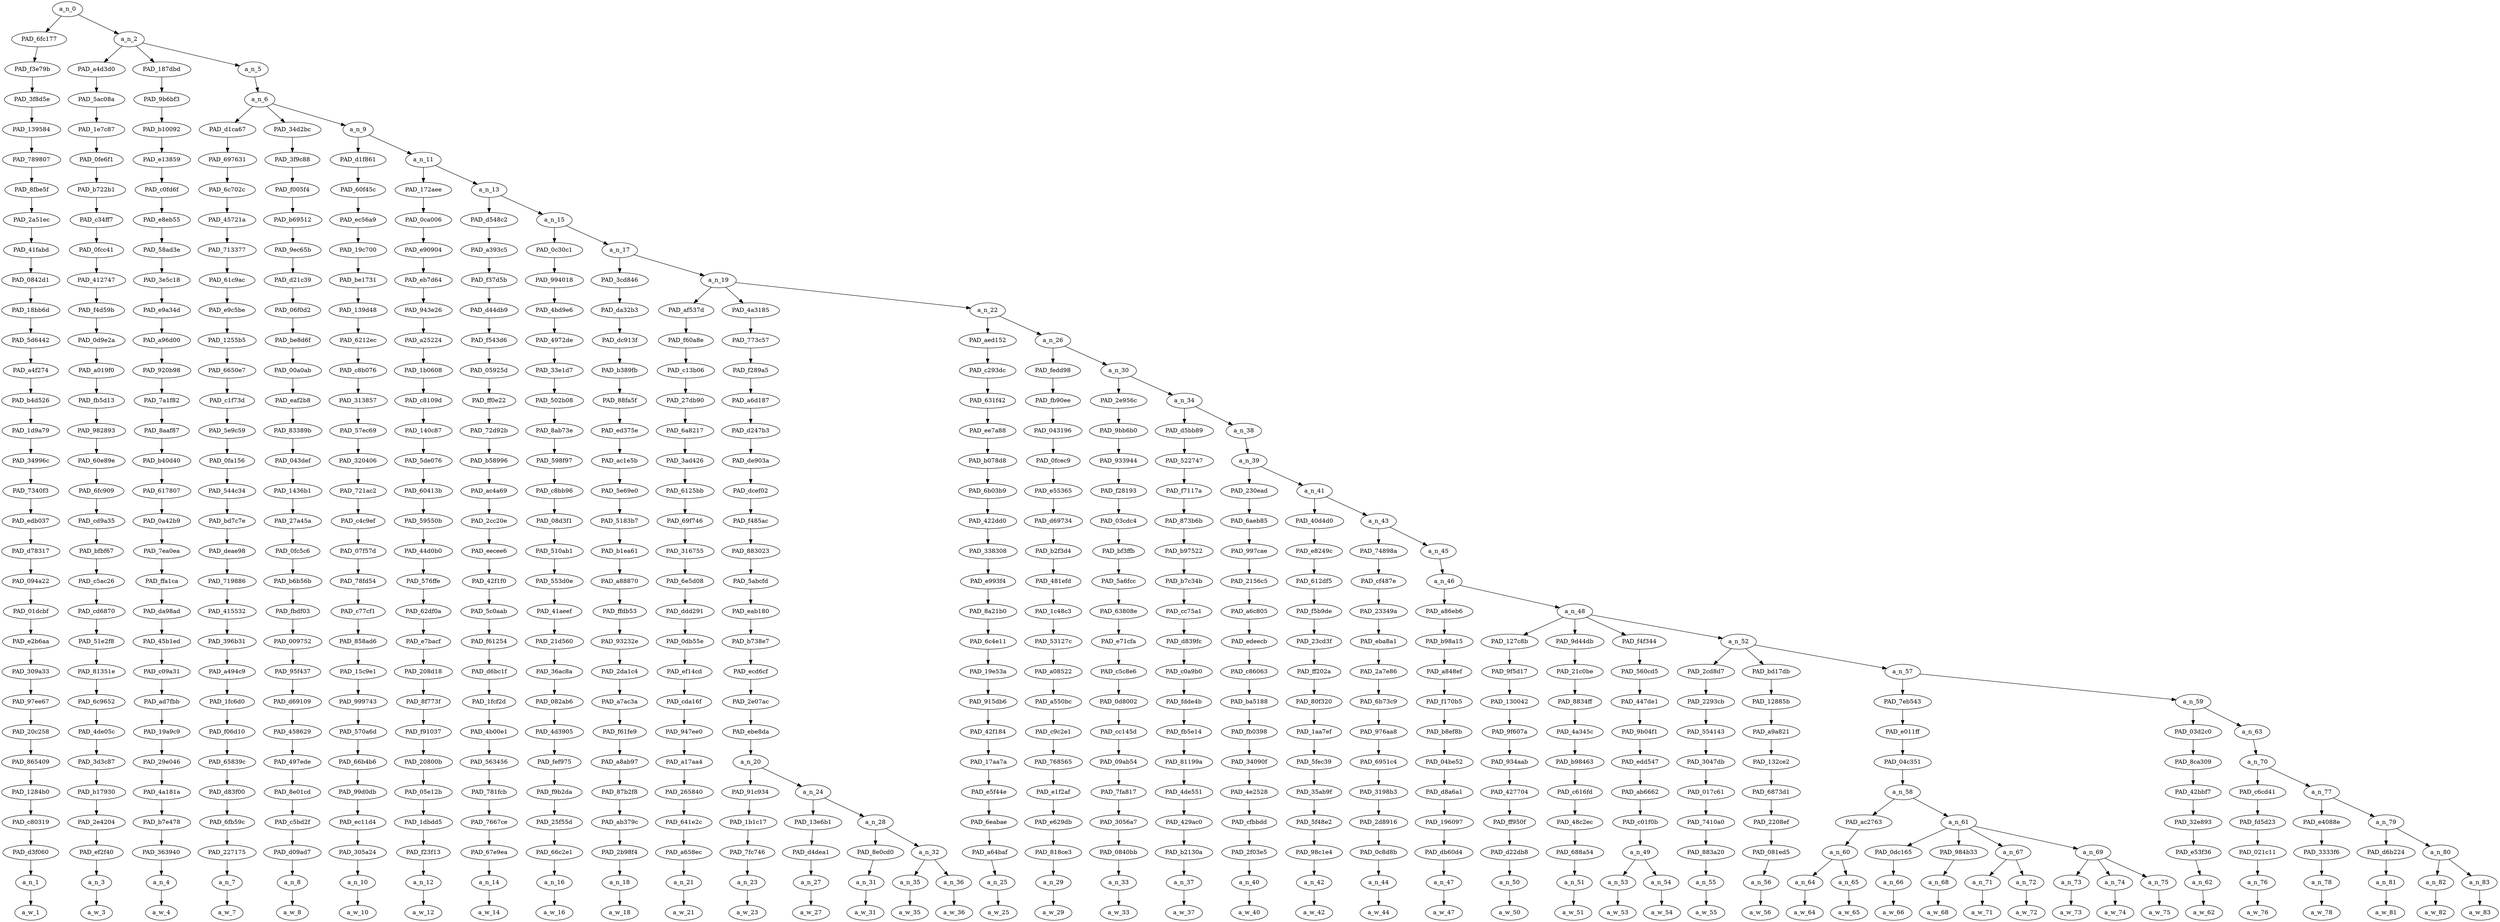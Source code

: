 strict digraph "" {
	a_n_0	[div_dir=-1,
		index=0,
		level=30,
		pos="1.2279779381222196,30!",
		text_span="[0, 1, 2, 3, 4, 5, 6, 7, 8, 9, 10, 11, 12, 13, 14, 15, 16, 17, 18, 19, 20, 21, 22, 23, 24, 25, 26, 27, 28, 29, 30, 31, 32, 33, 34, \
35, 36, 37, 38, 39, 40, 41, 42, 43, 44]",
		value=1.00000000];
	PAD_6fc177	[div_dir=-1,
		index=0,
		level=29,
		pos="0.0,29!",
		text_span="[0]",
		value=0.01537129];
	a_n_0 -> PAD_6fc177;
	a_n_2	[div_dir=-1,
		index=1,
		level=29,
		pos="2.455955876244439,29!",
		text_span="[1, 2, 3, 4, 5, 6, 7, 8, 9, 10, 11, 12, 13, 14, 15, 16, 17, 18, 19, 20, 21, 22, 23, 24, 25, 26, 27, 28, 29, 30, 31, 32, 33, 34, \
35, 36, 37, 38, 39, 40, 41, 42, 43, 44]",
		value=0.98451055];
	a_n_0 -> a_n_2;
	PAD_f3e79b	[div_dir=-1,
		index=0,
		level=28,
		pos="0.0,28!",
		text_span="[0]",
		value=0.01537129];
	PAD_6fc177 -> PAD_f3e79b;
	PAD_3f8d5e	[div_dir=-1,
		index=0,
		level=27,
		pos="0.0,27!",
		text_span="[0]",
		value=0.01537129];
	PAD_f3e79b -> PAD_3f8d5e;
	PAD_139584	[div_dir=-1,
		index=0,
		level=26,
		pos="0.0,26!",
		text_span="[0]",
		value=0.01537129];
	PAD_3f8d5e -> PAD_139584;
	PAD_789807	[div_dir=-1,
		index=0,
		level=25,
		pos="0.0,25!",
		text_span="[0]",
		value=0.01537129];
	PAD_139584 -> PAD_789807;
	PAD_8fbe5f	[div_dir=-1,
		index=0,
		level=24,
		pos="0.0,24!",
		text_span="[0]",
		value=0.01537129];
	PAD_789807 -> PAD_8fbe5f;
	PAD_2a51ec	[div_dir=-1,
		index=0,
		level=23,
		pos="0.0,23!",
		text_span="[0]",
		value=0.01537129];
	PAD_8fbe5f -> PAD_2a51ec;
	PAD_41fabd	[div_dir=-1,
		index=0,
		level=22,
		pos="0.0,22!",
		text_span="[0]",
		value=0.01537129];
	PAD_2a51ec -> PAD_41fabd;
	PAD_0842d1	[div_dir=-1,
		index=0,
		level=21,
		pos="0.0,21!",
		text_span="[0]",
		value=0.01537129];
	PAD_41fabd -> PAD_0842d1;
	PAD_18bb6d	[div_dir=-1,
		index=0,
		level=20,
		pos="0.0,20!",
		text_span="[0]",
		value=0.01537129];
	PAD_0842d1 -> PAD_18bb6d;
	PAD_5d6442	[div_dir=-1,
		index=0,
		level=19,
		pos="0.0,19!",
		text_span="[0]",
		value=0.01537129];
	PAD_18bb6d -> PAD_5d6442;
	PAD_a4f274	[div_dir=-1,
		index=0,
		level=18,
		pos="0.0,18!",
		text_span="[0]",
		value=0.01537129];
	PAD_5d6442 -> PAD_a4f274;
	PAD_b4d526	[div_dir=-1,
		index=0,
		level=17,
		pos="0.0,17!",
		text_span="[0]",
		value=0.01537129];
	PAD_a4f274 -> PAD_b4d526;
	PAD_1d9a79	[div_dir=-1,
		index=0,
		level=16,
		pos="0.0,16!",
		text_span="[0]",
		value=0.01537129];
	PAD_b4d526 -> PAD_1d9a79;
	PAD_34996c	[div_dir=-1,
		index=0,
		level=15,
		pos="0.0,15!",
		text_span="[0]",
		value=0.01537129];
	PAD_1d9a79 -> PAD_34996c;
	PAD_7340f3	[div_dir=-1,
		index=0,
		level=14,
		pos="0.0,14!",
		text_span="[0]",
		value=0.01537129];
	PAD_34996c -> PAD_7340f3;
	PAD_edb037	[div_dir=-1,
		index=0,
		level=13,
		pos="0.0,13!",
		text_span="[0]",
		value=0.01537129];
	PAD_7340f3 -> PAD_edb037;
	PAD_d78317	[div_dir=-1,
		index=0,
		level=12,
		pos="0.0,12!",
		text_span="[0]",
		value=0.01537129];
	PAD_edb037 -> PAD_d78317;
	PAD_094a22	[div_dir=-1,
		index=0,
		level=11,
		pos="0.0,11!",
		text_span="[0]",
		value=0.01537129];
	PAD_d78317 -> PAD_094a22;
	PAD_01dcbf	[div_dir=-1,
		index=0,
		level=10,
		pos="0.0,10!",
		text_span="[0]",
		value=0.01537129];
	PAD_094a22 -> PAD_01dcbf;
	PAD_e2b6aa	[div_dir=-1,
		index=0,
		level=9,
		pos="0.0,9!",
		text_span="[0]",
		value=0.01537129];
	PAD_01dcbf -> PAD_e2b6aa;
	PAD_309a33	[div_dir=-1,
		index=0,
		level=8,
		pos="0.0,8!",
		text_span="[0]",
		value=0.01537129];
	PAD_e2b6aa -> PAD_309a33;
	PAD_97ee67	[div_dir=-1,
		index=0,
		level=7,
		pos="0.0,7!",
		text_span="[0]",
		value=0.01537129];
	PAD_309a33 -> PAD_97ee67;
	PAD_20c258	[div_dir=-1,
		index=0,
		level=6,
		pos="0.0,6!",
		text_span="[0]",
		value=0.01537129];
	PAD_97ee67 -> PAD_20c258;
	PAD_865409	[div_dir=-1,
		index=0,
		level=5,
		pos="0.0,5!",
		text_span="[0]",
		value=0.01537129];
	PAD_20c258 -> PAD_865409;
	PAD_1284b0	[div_dir=-1,
		index=0,
		level=4,
		pos="0.0,4!",
		text_span="[0]",
		value=0.01537129];
	PAD_865409 -> PAD_1284b0;
	PAD_c80319	[div_dir=-1,
		index=0,
		level=3,
		pos="0.0,3!",
		text_span="[0]",
		value=0.01537129];
	PAD_1284b0 -> PAD_c80319;
	PAD_d3f060	[div_dir=-1,
		index=0,
		level=2,
		pos="0.0,2!",
		text_span="[0]",
		value=0.01537129];
	PAD_c80319 -> PAD_d3f060;
	a_n_1	[div_dir=-1,
		index=0,
		level=1,
		pos="0.0,1!",
		text_span="[0]",
		value=0.01537129];
	PAD_d3f060 -> a_n_1;
	a_w_1	[div_dir=0,
		index=0,
		level=0,
		pos="0,0!",
		text_span="[0]",
		value=that];
	a_n_1 -> a_w_1;
	PAD_a4d3d0	[div_dir=1,
		index=1,
		level=28,
		pos="1.0,28!",
		text_span="[1]",
		value=0.01335752];
	a_n_2 -> PAD_a4d3d0;
	PAD_187dbd	[div_dir=-1,
		index=2,
		level=28,
		pos="2.0,28!",
		text_span="[2]",
		value=0.02184574];
	a_n_2 -> PAD_187dbd;
	a_n_5	[div_dir=-1,
		index=3,
		level=28,
		pos="4.367867628733317,28!",
		text_span="[3, 4, 5, 6, 7, 8, 9, 10, 11, 12, 13, 14, 15, 16, 17, 18, 19, 20, 21, 22, 23, 24, 25, 26, 27, 28, 29, 30, 31, 32, 33, 34, 35, 36, \
37, 38, 39, 40, 41, 42, 43, 44]",
		value=0.94920714];
	a_n_2 -> a_n_5;
	PAD_5ac08a	[div_dir=1,
		index=1,
		level=27,
		pos="1.0,27!",
		text_span="[1]",
		value=0.01335752];
	PAD_a4d3d0 -> PAD_5ac08a;
	PAD_1e7c87	[div_dir=1,
		index=1,
		level=26,
		pos="1.0,26!",
		text_span="[1]",
		value=0.01335752];
	PAD_5ac08a -> PAD_1e7c87;
	PAD_0fe6f1	[div_dir=1,
		index=1,
		level=25,
		pos="1.0,25!",
		text_span="[1]",
		value=0.01335752];
	PAD_1e7c87 -> PAD_0fe6f1;
	PAD_b722b1	[div_dir=1,
		index=1,
		level=24,
		pos="1.0,24!",
		text_span="[1]",
		value=0.01335752];
	PAD_0fe6f1 -> PAD_b722b1;
	PAD_c34ff7	[div_dir=1,
		index=1,
		level=23,
		pos="1.0,23!",
		text_span="[1]",
		value=0.01335752];
	PAD_b722b1 -> PAD_c34ff7;
	PAD_0fcc41	[div_dir=1,
		index=1,
		level=22,
		pos="1.0,22!",
		text_span="[1]",
		value=0.01335752];
	PAD_c34ff7 -> PAD_0fcc41;
	PAD_412747	[div_dir=1,
		index=1,
		level=21,
		pos="1.0,21!",
		text_span="[1]",
		value=0.01335752];
	PAD_0fcc41 -> PAD_412747;
	PAD_f4d59b	[div_dir=1,
		index=1,
		level=20,
		pos="1.0,20!",
		text_span="[1]",
		value=0.01335752];
	PAD_412747 -> PAD_f4d59b;
	PAD_0d9e2a	[div_dir=1,
		index=1,
		level=19,
		pos="1.0,19!",
		text_span="[1]",
		value=0.01335752];
	PAD_f4d59b -> PAD_0d9e2a;
	PAD_a019f0	[div_dir=1,
		index=1,
		level=18,
		pos="1.0,18!",
		text_span="[1]",
		value=0.01335752];
	PAD_0d9e2a -> PAD_a019f0;
	PAD_fb5d13	[div_dir=1,
		index=1,
		level=17,
		pos="1.0,17!",
		text_span="[1]",
		value=0.01335752];
	PAD_a019f0 -> PAD_fb5d13;
	PAD_982893	[div_dir=1,
		index=1,
		level=16,
		pos="1.0,16!",
		text_span="[1]",
		value=0.01335752];
	PAD_fb5d13 -> PAD_982893;
	PAD_60e89e	[div_dir=1,
		index=1,
		level=15,
		pos="1.0,15!",
		text_span="[1]",
		value=0.01335752];
	PAD_982893 -> PAD_60e89e;
	PAD_6fc909	[div_dir=1,
		index=1,
		level=14,
		pos="1.0,14!",
		text_span="[1]",
		value=0.01335752];
	PAD_60e89e -> PAD_6fc909;
	PAD_cd9a35	[div_dir=1,
		index=1,
		level=13,
		pos="1.0,13!",
		text_span="[1]",
		value=0.01335752];
	PAD_6fc909 -> PAD_cd9a35;
	PAD_bfbf67	[div_dir=1,
		index=1,
		level=12,
		pos="1.0,12!",
		text_span="[1]",
		value=0.01335752];
	PAD_cd9a35 -> PAD_bfbf67;
	PAD_c5ac26	[div_dir=1,
		index=1,
		level=11,
		pos="1.0,11!",
		text_span="[1]",
		value=0.01335752];
	PAD_bfbf67 -> PAD_c5ac26;
	PAD_cd6870	[div_dir=1,
		index=1,
		level=10,
		pos="1.0,10!",
		text_span="[1]",
		value=0.01335752];
	PAD_c5ac26 -> PAD_cd6870;
	PAD_51e2f8	[div_dir=1,
		index=1,
		level=9,
		pos="1.0,9!",
		text_span="[1]",
		value=0.01335752];
	PAD_cd6870 -> PAD_51e2f8;
	PAD_81351e	[div_dir=1,
		index=1,
		level=8,
		pos="1.0,8!",
		text_span="[1]",
		value=0.01335752];
	PAD_51e2f8 -> PAD_81351e;
	PAD_6c9652	[div_dir=1,
		index=1,
		level=7,
		pos="1.0,7!",
		text_span="[1]",
		value=0.01335752];
	PAD_81351e -> PAD_6c9652;
	PAD_4de05c	[div_dir=1,
		index=1,
		level=6,
		pos="1.0,6!",
		text_span="[1]",
		value=0.01335752];
	PAD_6c9652 -> PAD_4de05c;
	PAD_3d3c87	[div_dir=1,
		index=1,
		level=5,
		pos="1.0,5!",
		text_span="[1]",
		value=0.01335752];
	PAD_4de05c -> PAD_3d3c87;
	PAD_b17930	[div_dir=1,
		index=1,
		level=4,
		pos="1.0,4!",
		text_span="[1]",
		value=0.01335752];
	PAD_3d3c87 -> PAD_b17930;
	PAD_2e4204	[div_dir=1,
		index=1,
		level=3,
		pos="1.0,3!",
		text_span="[1]",
		value=0.01335752];
	PAD_b17930 -> PAD_2e4204;
	PAD_ef2f40	[div_dir=1,
		index=1,
		level=2,
		pos="1.0,2!",
		text_span="[1]",
		value=0.01335752];
	PAD_2e4204 -> PAD_ef2f40;
	a_n_3	[div_dir=1,
		index=1,
		level=1,
		pos="1.0,1!",
		text_span="[1]",
		value=0.01335752];
	PAD_ef2f40 -> a_n_3;
	a_w_3	[div_dir=0,
		index=1,
		level=0,
		pos="1,0!",
		text_span="[1]",
		value=is];
	a_n_3 -> a_w_3;
	PAD_9b6bf3	[div_dir=-1,
		index=2,
		level=27,
		pos="2.0,27!",
		text_span="[2]",
		value=0.02184574];
	PAD_187dbd -> PAD_9b6bf3;
	PAD_b10092	[div_dir=-1,
		index=2,
		level=26,
		pos="2.0,26!",
		text_span="[2]",
		value=0.02184574];
	PAD_9b6bf3 -> PAD_b10092;
	PAD_e13859	[div_dir=-1,
		index=2,
		level=25,
		pos="2.0,25!",
		text_span="[2]",
		value=0.02184574];
	PAD_b10092 -> PAD_e13859;
	PAD_c0fd6f	[div_dir=-1,
		index=2,
		level=24,
		pos="2.0,24!",
		text_span="[2]",
		value=0.02184574];
	PAD_e13859 -> PAD_c0fd6f;
	PAD_e8eb55	[div_dir=-1,
		index=2,
		level=23,
		pos="2.0,23!",
		text_span="[2]",
		value=0.02184574];
	PAD_c0fd6f -> PAD_e8eb55;
	PAD_58ad3e	[div_dir=-1,
		index=2,
		level=22,
		pos="2.0,22!",
		text_span="[2]",
		value=0.02184574];
	PAD_e8eb55 -> PAD_58ad3e;
	PAD_3e5c18	[div_dir=-1,
		index=2,
		level=21,
		pos="2.0,21!",
		text_span="[2]",
		value=0.02184574];
	PAD_58ad3e -> PAD_3e5c18;
	PAD_e9a34d	[div_dir=-1,
		index=2,
		level=20,
		pos="2.0,20!",
		text_span="[2]",
		value=0.02184574];
	PAD_3e5c18 -> PAD_e9a34d;
	PAD_a96d00	[div_dir=-1,
		index=2,
		level=19,
		pos="2.0,19!",
		text_span="[2]",
		value=0.02184574];
	PAD_e9a34d -> PAD_a96d00;
	PAD_920b98	[div_dir=-1,
		index=2,
		level=18,
		pos="2.0,18!",
		text_span="[2]",
		value=0.02184574];
	PAD_a96d00 -> PAD_920b98;
	PAD_7a1f82	[div_dir=-1,
		index=2,
		level=17,
		pos="2.0,17!",
		text_span="[2]",
		value=0.02184574];
	PAD_920b98 -> PAD_7a1f82;
	PAD_8aaf87	[div_dir=-1,
		index=2,
		level=16,
		pos="2.0,16!",
		text_span="[2]",
		value=0.02184574];
	PAD_7a1f82 -> PAD_8aaf87;
	PAD_b40d40	[div_dir=-1,
		index=2,
		level=15,
		pos="2.0,15!",
		text_span="[2]",
		value=0.02184574];
	PAD_8aaf87 -> PAD_b40d40;
	PAD_617807	[div_dir=-1,
		index=2,
		level=14,
		pos="2.0,14!",
		text_span="[2]",
		value=0.02184574];
	PAD_b40d40 -> PAD_617807;
	PAD_0a42b9	[div_dir=-1,
		index=2,
		level=13,
		pos="2.0,13!",
		text_span="[2]",
		value=0.02184574];
	PAD_617807 -> PAD_0a42b9;
	PAD_7ea0ea	[div_dir=-1,
		index=2,
		level=12,
		pos="2.0,12!",
		text_span="[2]",
		value=0.02184574];
	PAD_0a42b9 -> PAD_7ea0ea;
	PAD_ffa1ca	[div_dir=-1,
		index=2,
		level=11,
		pos="2.0,11!",
		text_span="[2]",
		value=0.02184574];
	PAD_7ea0ea -> PAD_ffa1ca;
	PAD_da98ad	[div_dir=-1,
		index=2,
		level=10,
		pos="2.0,10!",
		text_span="[2]",
		value=0.02184574];
	PAD_ffa1ca -> PAD_da98ad;
	PAD_45b1ed	[div_dir=-1,
		index=2,
		level=9,
		pos="2.0,9!",
		text_span="[2]",
		value=0.02184574];
	PAD_da98ad -> PAD_45b1ed;
	PAD_c09a31	[div_dir=-1,
		index=2,
		level=8,
		pos="2.0,8!",
		text_span="[2]",
		value=0.02184574];
	PAD_45b1ed -> PAD_c09a31;
	PAD_ad7fbb	[div_dir=-1,
		index=2,
		level=7,
		pos="2.0,7!",
		text_span="[2]",
		value=0.02184574];
	PAD_c09a31 -> PAD_ad7fbb;
	PAD_19a9c9	[div_dir=-1,
		index=2,
		level=6,
		pos="2.0,6!",
		text_span="[2]",
		value=0.02184574];
	PAD_ad7fbb -> PAD_19a9c9;
	PAD_29e046	[div_dir=-1,
		index=2,
		level=5,
		pos="2.0,5!",
		text_span="[2]",
		value=0.02184574];
	PAD_19a9c9 -> PAD_29e046;
	PAD_4a181a	[div_dir=-1,
		index=2,
		level=4,
		pos="2.0,4!",
		text_span="[2]",
		value=0.02184574];
	PAD_29e046 -> PAD_4a181a;
	PAD_b7e478	[div_dir=-1,
		index=2,
		level=3,
		pos="2.0,3!",
		text_span="[2]",
		value=0.02184574];
	PAD_4a181a -> PAD_b7e478;
	PAD_363940	[div_dir=-1,
		index=2,
		level=2,
		pos="2.0,2!",
		text_span="[2]",
		value=0.02184574];
	PAD_b7e478 -> PAD_363940;
	a_n_4	[div_dir=-1,
		index=2,
		level=1,
		pos="2.0,1!",
		text_span="[2]",
		value=0.02184574];
	PAD_363940 -> a_n_4;
	a_w_4	[div_dir=0,
		index=2,
		level=0,
		pos="2,0!",
		text_span="[2]",
		value=fine];
	a_n_4 -> a_w_4;
	a_n_6	[div_dir=-1,
		index=3,
		level=27,
		pos="4.367867628733317,27!",
		text_span="[3, 4, 5, 6, 7, 8, 9, 10, 11, 12, 13, 14, 15, 16, 17, 18, 19, 20, 21, 22, 23, 24, 25, 26, 27, 28, 29, 30, 31, 32, 33, 34, 35, 36, \
37, 38, 39, 40, 41, 42, 43, 44]",
		value=0.94914128];
	a_n_5 -> a_n_6;
	PAD_d1ca67	[div_dir=-1,
		index=3,
		level=26,
		pos="3.0,26!",
		text_span="[3]",
		value=0.02209301];
	a_n_6 -> PAD_d1ca67;
	PAD_34d2bc	[div_dir=-1,
		index=4,
		level=26,
		pos="4.0,26!",
		text_span="[4]",
		value=0.01589349];
	a_n_6 -> PAD_34d2bc;
	a_n_9	[div_dir=-1,
		index=5,
		level=26,
		pos="6.103602886199951,26!",
		text_span="[5, 6, 7, 8, 9, 10, 11, 12, 13, 14, 15, 16, 17, 18, 19, 20, 21, 22, 23, 24, 25, 26, 27, 28, 29, 30, 31, 32, 33, 34, 35, 36, 37, \
38, 39, 40, 41, 42, 43, 44]",
		value=0.91108891];
	a_n_6 -> a_n_9;
	PAD_697631	[div_dir=-1,
		index=3,
		level=25,
		pos="3.0,25!",
		text_span="[3]",
		value=0.02209301];
	PAD_d1ca67 -> PAD_697631;
	PAD_6c702c	[div_dir=-1,
		index=3,
		level=24,
		pos="3.0,24!",
		text_span="[3]",
		value=0.02209301];
	PAD_697631 -> PAD_6c702c;
	PAD_45721a	[div_dir=-1,
		index=3,
		level=23,
		pos="3.0,23!",
		text_span="[3]",
		value=0.02209301];
	PAD_6c702c -> PAD_45721a;
	PAD_713377	[div_dir=-1,
		index=3,
		level=22,
		pos="3.0,22!",
		text_span="[3]",
		value=0.02209301];
	PAD_45721a -> PAD_713377;
	PAD_61c9ac	[div_dir=-1,
		index=3,
		level=21,
		pos="3.0,21!",
		text_span="[3]",
		value=0.02209301];
	PAD_713377 -> PAD_61c9ac;
	PAD_e9c5be	[div_dir=-1,
		index=3,
		level=20,
		pos="3.0,20!",
		text_span="[3]",
		value=0.02209301];
	PAD_61c9ac -> PAD_e9c5be;
	PAD_1255b5	[div_dir=-1,
		index=3,
		level=19,
		pos="3.0,19!",
		text_span="[3]",
		value=0.02209301];
	PAD_e9c5be -> PAD_1255b5;
	PAD_6650e7	[div_dir=-1,
		index=3,
		level=18,
		pos="3.0,18!",
		text_span="[3]",
		value=0.02209301];
	PAD_1255b5 -> PAD_6650e7;
	PAD_c1f73d	[div_dir=-1,
		index=3,
		level=17,
		pos="3.0,17!",
		text_span="[3]",
		value=0.02209301];
	PAD_6650e7 -> PAD_c1f73d;
	PAD_5e9c59	[div_dir=-1,
		index=3,
		level=16,
		pos="3.0,16!",
		text_span="[3]",
		value=0.02209301];
	PAD_c1f73d -> PAD_5e9c59;
	PAD_0fa156	[div_dir=-1,
		index=3,
		level=15,
		pos="3.0,15!",
		text_span="[3]",
		value=0.02209301];
	PAD_5e9c59 -> PAD_0fa156;
	PAD_544c34	[div_dir=-1,
		index=3,
		level=14,
		pos="3.0,14!",
		text_span="[3]",
		value=0.02209301];
	PAD_0fa156 -> PAD_544c34;
	PAD_bd7c7e	[div_dir=-1,
		index=3,
		level=13,
		pos="3.0,13!",
		text_span="[3]",
		value=0.02209301];
	PAD_544c34 -> PAD_bd7c7e;
	PAD_deae98	[div_dir=-1,
		index=3,
		level=12,
		pos="3.0,12!",
		text_span="[3]",
		value=0.02209301];
	PAD_bd7c7e -> PAD_deae98;
	PAD_719886	[div_dir=-1,
		index=3,
		level=11,
		pos="3.0,11!",
		text_span="[3]",
		value=0.02209301];
	PAD_deae98 -> PAD_719886;
	PAD_415532	[div_dir=-1,
		index=3,
		level=10,
		pos="3.0,10!",
		text_span="[3]",
		value=0.02209301];
	PAD_719886 -> PAD_415532;
	PAD_396b31	[div_dir=-1,
		index=3,
		level=9,
		pos="3.0,9!",
		text_span="[3]",
		value=0.02209301];
	PAD_415532 -> PAD_396b31;
	PAD_a494c9	[div_dir=-1,
		index=3,
		level=8,
		pos="3.0,8!",
		text_span="[3]",
		value=0.02209301];
	PAD_396b31 -> PAD_a494c9;
	PAD_1fc6d0	[div_dir=-1,
		index=3,
		level=7,
		pos="3.0,7!",
		text_span="[3]",
		value=0.02209301];
	PAD_a494c9 -> PAD_1fc6d0;
	PAD_f06d10	[div_dir=-1,
		index=3,
		level=6,
		pos="3.0,6!",
		text_span="[3]",
		value=0.02209301];
	PAD_1fc6d0 -> PAD_f06d10;
	PAD_65839c	[div_dir=-1,
		index=3,
		level=5,
		pos="3.0,5!",
		text_span="[3]",
		value=0.02209301];
	PAD_f06d10 -> PAD_65839c;
	PAD_d83f00	[div_dir=-1,
		index=3,
		level=4,
		pos="3.0,4!",
		text_span="[3]",
		value=0.02209301];
	PAD_65839c -> PAD_d83f00;
	PAD_6fb59c	[div_dir=-1,
		index=3,
		level=3,
		pos="3.0,3!",
		text_span="[3]",
		value=0.02209301];
	PAD_d83f00 -> PAD_6fb59c;
	PAD_227175	[div_dir=-1,
		index=3,
		level=2,
		pos="3.0,2!",
		text_span="[3]",
		value=0.02209301];
	PAD_6fb59c -> PAD_227175;
	a_n_7	[div_dir=-1,
		index=3,
		level=1,
		pos="3.0,1!",
		text_span="[3]",
		value=0.02209301];
	PAD_227175 -> a_n_7;
	a_w_7	[div_dir=0,
		index=3,
		level=0,
		pos="3,0!",
		text_span="[3]",
		value=i];
	a_n_7 -> a_w_7;
	PAD_3f9c88	[div_dir=-1,
		index=4,
		level=25,
		pos="4.0,25!",
		text_span="[4]",
		value=0.01589349];
	PAD_34d2bc -> PAD_3f9c88;
	PAD_f005f4	[div_dir=-1,
		index=4,
		level=24,
		pos="4.0,24!",
		text_span="[4]",
		value=0.01589349];
	PAD_3f9c88 -> PAD_f005f4;
	PAD_b69512	[div_dir=-1,
		index=4,
		level=23,
		pos="4.0,23!",
		text_span="[4]",
		value=0.01589349];
	PAD_f005f4 -> PAD_b69512;
	PAD_9ec65b	[div_dir=-1,
		index=4,
		level=22,
		pos="4.0,22!",
		text_span="[4]",
		value=0.01589349];
	PAD_b69512 -> PAD_9ec65b;
	PAD_d21c39	[div_dir=-1,
		index=4,
		level=21,
		pos="4.0,21!",
		text_span="[4]",
		value=0.01589349];
	PAD_9ec65b -> PAD_d21c39;
	PAD_06f0d2	[div_dir=-1,
		index=4,
		level=20,
		pos="4.0,20!",
		text_span="[4]",
		value=0.01589349];
	PAD_d21c39 -> PAD_06f0d2;
	PAD_be8d6f	[div_dir=-1,
		index=4,
		level=19,
		pos="4.0,19!",
		text_span="[4]",
		value=0.01589349];
	PAD_06f0d2 -> PAD_be8d6f;
	PAD_00a0ab	[div_dir=-1,
		index=4,
		level=18,
		pos="4.0,18!",
		text_span="[4]",
		value=0.01589349];
	PAD_be8d6f -> PAD_00a0ab;
	PAD_eaf2b8	[div_dir=-1,
		index=4,
		level=17,
		pos="4.0,17!",
		text_span="[4]",
		value=0.01589349];
	PAD_00a0ab -> PAD_eaf2b8;
	PAD_83389b	[div_dir=-1,
		index=4,
		level=16,
		pos="4.0,16!",
		text_span="[4]",
		value=0.01589349];
	PAD_eaf2b8 -> PAD_83389b;
	PAD_043def	[div_dir=-1,
		index=4,
		level=15,
		pos="4.0,15!",
		text_span="[4]",
		value=0.01589349];
	PAD_83389b -> PAD_043def;
	PAD_1436b1	[div_dir=-1,
		index=4,
		level=14,
		pos="4.0,14!",
		text_span="[4]",
		value=0.01589349];
	PAD_043def -> PAD_1436b1;
	PAD_27a45a	[div_dir=-1,
		index=4,
		level=13,
		pos="4.0,13!",
		text_span="[4]",
		value=0.01589349];
	PAD_1436b1 -> PAD_27a45a;
	PAD_0fc5c6	[div_dir=-1,
		index=4,
		level=12,
		pos="4.0,12!",
		text_span="[4]",
		value=0.01589349];
	PAD_27a45a -> PAD_0fc5c6;
	PAD_b6b56b	[div_dir=-1,
		index=4,
		level=11,
		pos="4.0,11!",
		text_span="[4]",
		value=0.01589349];
	PAD_0fc5c6 -> PAD_b6b56b;
	PAD_fbdf03	[div_dir=-1,
		index=4,
		level=10,
		pos="4.0,10!",
		text_span="[4]",
		value=0.01589349];
	PAD_b6b56b -> PAD_fbdf03;
	PAD_009752	[div_dir=-1,
		index=4,
		level=9,
		pos="4.0,9!",
		text_span="[4]",
		value=0.01589349];
	PAD_fbdf03 -> PAD_009752;
	PAD_95f437	[div_dir=-1,
		index=4,
		level=8,
		pos="4.0,8!",
		text_span="[4]",
		value=0.01589349];
	PAD_009752 -> PAD_95f437;
	PAD_d69109	[div_dir=-1,
		index=4,
		level=7,
		pos="4.0,7!",
		text_span="[4]",
		value=0.01589349];
	PAD_95f437 -> PAD_d69109;
	PAD_458629	[div_dir=-1,
		index=4,
		level=6,
		pos="4.0,6!",
		text_span="[4]",
		value=0.01589349];
	PAD_d69109 -> PAD_458629;
	PAD_497ede	[div_dir=-1,
		index=4,
		level=5,
		pos="4.0,5!",
		text_span="[4]",
		value=0.01589349];
	PAD_458629 -> PAD_497ede;
	PAD_8e01cd	[div_dir=-1,
		index=4,
		level=4,
		pos="4.0,4!",
		text_span="[4]",
		value=0.01589349];
	PAD_497ede -> PAD_8e01cd;
	PAD_c5bd2f	[div_dir=-1,
		index=4,
		level=3,
		pos="4.0,3!",
		text_span="[4]",
		value=0.01589349];
	PAD_8e01cd -> PAD_c5bd2f;
	PAD_d09ad7	[div_dir=-1,
		index=4,
		level=2,
		pos="4.0,2!",
		text_span="[4]",
		value=0.01589349];
	PAD_c5bd2f -> PAD_d09ad7;
	a_n_8	[div_dir=-1,
		index=4,
		level=1,
		pos="4.0,1!",
		text_span="[4]",
		value=0.01589349];
	PAD_d09ad7 -> a_n_8;
	a_w_8	[div_dir=0,
		index=4,
		level=0,
		pos="4,0!",
		text_span="[4]",
		value=fully];
	a_n_8 -> a_w_8;
	PAD_d1f861	[div_dir=-1,
		index=5,
		level=25,
		pos="5.0,25!",
		text_span="[5]",
		value=0.01881302];
	a_n_9 -> PAD_d1f861;
	a_n_11	[div_dir=-1,
		index=6,
		level=25,
		pos="7.207205772399902,25!",
		text_span="[6, 7, 8, 9, 10, 11, 12, 13, 14, 15, 16, 17, 18, 19, 20, 21, 22, 23, 24, 25, 26, 27, 28, 29, 30, 31, 32, 33, 34, 35, 36, 37, 38, \
39, 40, 41, 42, 43, 44]",
		value=0.89223670];
	a_n_9 -> a_n_11;
	PAD_60f45c	[div_dir=-1,
		index=5,
		level=24,
		pos="5.0,24!",
		text_span="[5]",
		value=0.01881302];
	PAD_d1f861 -> PAD_60f45c;
	PAD_ec56a9	[div_dir=-1,
		index=5,
		level=23,
		pos="5.0,23!",
		text_span="[5]",
		value=0.01881302];
	PAD_60f45c -> PAD_ec56a9;
	PAD_19c700	[div_dir=-1,
		index=5,
		level=22,
		pos="5.0,22!",
		text_span="[5]",
		value=0.01881302];
	PAD_ec56a9 -> PAD_19c700;
	PAD_be1731	[div_dir=-1,
		index=5,
		level=21,
		pos="5.0,21!",
		text_span="[5]",
		value=0.01881302];
	PAD_19c700 -> PAD_be1731;
	PAD_139d48	[div_dir=-1,
		index=5,
		level=20,
		pos="5.0,20!",
		text_span="[5]",
		value=0.01881302];
	PAD_be1731 -> PAD_139d48;
	PAD_6212ec	[div_dir=-1,
		index=5,
		level=19,
		pos="5.0,19!",
		text_span="[5]",
		value=0.01881302];
	PAD_139d48 -> PAD_6212ec;
	PAD_c8b076	[div_dir=-1,
		index=5,
		level=18,
		pos="5.0,18!",
		text_span="[5]",
		value=0.01881302];
	PAD_6212ec -> PAD_c8b076;
	PAD_313857	[div_dir=-1,
		index=5,
		level=17,
		pos="5.0,17!",
		text_span="[5]",
		value=0.01881302];
	PAD_c8b076 -> PAD_313857;
	PAD_57ec69	[div_dir=-1,
		index=5,
		level=16,
		pos="5.0,16!",
		text_span="[5]",
		value=0.01881302];
	PAD_313857 -> PAD_57ec69;
	PAD_320406	[div_dir=-1,
		index=5,
		level=15,
		pos="5.0,15!",
		text_span="[5]",
		value=0.01881302];
	PAD_57ec69 -> PAD_320406;
	PAD_721ac2	[div_dir=-1,
		index=5,
		level=14,
		pos="5.0,14!",
		text_span="[5]",
		value=0.01881302];
	PAD_320406 -> PAD_721ac2;
	PAD_c4c9ef	[div_dir=-1,
		index=5,
		level=13,
		pos="5.0,13!",
		text_span="[5]",
		value=0.01881302];
	PAD_721ac2 -> PAD_c4c9ef;
	PAD_07f57d	[div_dir=-1,
		index=5,
		level=12,
		pos="5.0,12!",
		text_span="[5]",
		value=0.01881302];
	PAD_c4c9ef -> PAD_07f57d;
	PAD_78fd54	[div_dir=-1,
		index=5,
		level=11,
		pos="5.0,11!",
		text_span="[5]",
		value=0.01881302];
	PAD_07f57d -> PAD_78fd54;
	PAD_c77cf1	[div_dir=-1,
		index=5,
		level=10,
		pos="5.0,10!",
		text_span="[5]",
		value=0.01881302];
	PAD_78fd54 -> PAD_c77cf1;
	PAD_858ad6	[div_dir=-1,
		index=5,
		level=9,
		pos="5.0,9!",
		text_span="[5]",
		value=0.01881302];
	PAD_c77cf1 -> PAD_858ad6;
	PAD_15c9e1	[div_dir=-1,
		index=5,
		level=8,
		pos="5.0,8!",
		text_span="[5]",
		value=0.01881302];
	PAD_858ad6 -> PAD_15c9e1;
	PAD_999743	[div_dir=-1,
		index=5,
		level=7,
		pos="5.0,7!",
		text_span="[5]",
		value=0.01881302];
	PAD_15c9e1 -> PAD_999743;
	PAD_570a6d	[div_dir=-1,
		index=5,
		level=6,
		pos="5.0,6!",
		text_span="[5]",
		value=0.01881302];
	PAD_999743 -> PAD_570a6d;
	PAD_66b4b6	[div_dir=-1,
		index=5,
		level=5,
		pos="5.0,5!",
		text_span="[5]",
		value=0.01881302];
	PAD_570a6d -> PAD_66b4b6;
	PAD_99d0db	[div_dir=-1,
		index=5,
		level=4,
		pos="5.0,4!",
		text_span="[5]",
		value=0.01881302];
	PAD_66b4b6 -> PAD_99d0db;
	PAD_ec11d4	[div_dir=-1,
		index=5,
		level=3,
		pos="5.0,3!",
		text_span="[5]",
		value=0.01881302];
	PAD_99d0db -> PAD_ec11d4;
	PAD_305a24	[div_dir=-1,
		index=5,
		level=2,
		pos="5.0,2!",
		text_span="[5]",
		value=0.01881302];
	PAD_ec11d4 -> PAD_305a24;
	a_n_10	[div_dir=-1,
		index=5,
		level=1,
		pos="5.0,1!",
		text_span="[5]",
		value=0.01881302];
	PAD_305a24 -> a_n_10;
	a_w_10	[div_dir=0,
		index=5,
		level=0,
		pos="5,0!",
		text_span="[5]",
		value=support];
	a_n_10 -> a_w_10;
	PAD_172aee	[div_dir=1,
		index=6,
		level=24,
		pos="6.0,24!",
		text_span="[6]",
		value=0.01513701];
	a_n_11 -> PAD_172aee;
	a_n_13	[div_dir=-1,
		index=7,
		level=24,
		pos="8.414411544799805,24!",
		text_span="[7, 8, 9, 10, 11, 12, 13, 14, 15, 16, 17, 18, 19, 20, 21, 22, 23, 24, 25, 26, 27, 28, 29, 30, 31, 32, 33, 34, 35, 36, 37, 38, 39, \
40, 41, 42, 43, 44]",
		value=0.87706364];
	a_n_11 -> a_n_13;
	PAD_0ca006	[div_dir=1,
		index=6,
		level=23,
		pos="6.0,23!",
		text_span="[6]",
		value=0.01513701];
	PAD_172aee -> PAD_0ca006;
	PAD_e90904	[div_dir=1,
		index=6,
		level=22,
		pos="6.0,22!",
		text_span="[6]",
		value=0.01513701];
	PAD_0ca006 -> PAD_e90904;
	PAD_eb7d64	[div_dir=1,
		index=6,
		level=21,
		pos="6.0,21!",
		text_span="[6]",
		value=0.01513701];
	PAD_e90904 -> PAD_eb7d64;
	PAD_943e26	[div_dir=1,
		index=6,
		level=20,
		pos="6.0,20!",
		text_span="[6]",
		value=0.01513701];
	PAD_eb7d64 -> PAD_943e26;
	PAD_a25224	[div_dir=1,
		index=6,
		level=19,
		pos="6.0,19!",
		text_span="[6]",
		value=0.01513701];
	PAD_943e26 -> PAD_a25224;
	PAD_1b0608	[div_dir=1,
		index=6,
		level=18,
		pos="6.0,18!",
		text_span="[6]",
		value=0.01513701];
	PAD_a25224 -> PAD_1b0608;
	PAD_c8109d	[div_dir=1,
		index=6,
		level=17,
		pos="6.0,17!",
		text_span="[6]",
		value=0.01513701];
	PAD_1b0608 -> PAD_c8109d;
	PAD_140c87	[div_dir=1,
		index=6,
		level=16,
		pos="6.0,16!",
		text_span="[6]",
		value=0.01513701];
	PAD_c8109d -> PAD_140c87;
	PAD_5de076	[div_dir=1,
		index=6,
		level=15,
		pos="6.0,15!",
		text_span="[6]",
		value=0.01513701];
	PAD_140c87 -> PAD_5de076;
	PAD_60413b	[div_dir=1,
		index=6,
		level=14,
		pos="6.0,14!",
		text_span="[6]",
		value=0.01513701];
	PAD_5de076 -> PAD_60413b;
	PAD_59550b	[div_dir=1,
		index=6,
		level=13,
		pos="6.0,13!",
		text_span="[6]",
		value=0.01513701];
	PAD_60413b -> PAD_59550b;
	PAD_44d0b0	[div_dir=1,
		index=6,
		level=12,
		pos="6.0,12!",
		text_span="[6]",
		value=0.01513701];
	PAD_59550b -> PAD_44d0b0;
	PAD_576ffe	[div_dir=1,
		index=6,
		level=11,
		pos="6.0,11!",
		text_span="[6]",
		value=0.01513701];
	PAD_44d0b0 -> PAD_576ffe;
	PAD_62df0a	[div_dir=1,
		index=6,
		level=10,
		pos="6.0,10!",
		text_span="[6]",
		value=0.01513701];
	PAD_576ffe -> PAD_62df0a;
	PAD_e7bacf	[div_dir=1,
		index=6,
		level=9,
		pos="6.0,9!",
		text_span="[6]",
		value=0.01513701];
	PAD_62df0a -> PAD_e7bacf;
	PAD_208d18	[div_dir=1,
		index=6,
		level=8,
		pos="6.0,8!",
		text_span="[6]",
		value=0.01513701];
	PAD_e7bacf -> PAD_208d18;
	PAD_8f773f	[div_dir=1,
		index=6,
		level=7,
		pos="6.0,7!",
		text_span="[6]",
		value=0.01513701];
	PAD_208d18 -> PAD_8f773f;
	PAD_f91037	[div_dir=1,
		index=6,
		level=6,
		pos="6.0,6!",
		text_span="[6]",
		value=0.01513701];
	PAD_8f773f -> PAD_f91037;
	PAD_20800b	[div_dir=1,
		index=6,
		level=5,
		pos="6.0,5!",
		text_span="[6]",
		value=0.01513701];
	PAD_f91037 -> PAD_20800b;
	PAD_05e12b	[div_dir=1,
		index=6,
		level=4,
		pos="6.0,4!",
		text_span="[6]",
		value=0.01513701];
	PAD_20800b -> PAD_05e12b;
	PAD_1dbdd5	[div_dir=1,
		index=6,
		level=3,
		pos="6.0,3!",
		text_span="[6]",
		value=0.01513701];
	PAD_05e12b -> PAD_1dbdd5;
	PAD_f23f13	[div_dir=1,
		index=6,
		level=2,
		pos="6.0,2!",
		text_span="[6]",
		value=0.01513701];
	PAD_1dbdd5 -> PAD_f23f13;
	a_n_12	[div_dir=1,
		index=6,
		level=1,
		pos="6.0,1!",
		text_span="[6]",
		value=0.01513701];
	PAD_f23f13 -> a_n_12;
	a_w_12	[div_dir=0,
		index=6,
		level=0,
		pos="6,0!",
		text_span="[6]",
		value=that1];
	a_n_12 -> a_w_12;
	PAD_d548c2	[div_dir=-1,
		index=7,
		level=23,
		pos="7.0,23!",
		text_span="[7]",
		value=0.04301576];
	a_n_13 -> PAD_d548c2;
	a_n_15	[div_dir=-1,
		index=8,
		level=23,
		pos="9.82882308959961,23!",
		text_span="[8, 9, 10, 11, 12, 13, 14, 15, 16, 17, 18, 19, 20, 21, 22, 23, 24, 25, 26, 27, 28, 29, 30, 31, 32, 33, 34, 35, 36, 37, 38, 39, 40, \
41, 42, 43, 44]",
		value=0.83400610];
	a_n_13 -> a_n_15;
	PAD_a393c5	[div_dir=-1,
		index=7,
		level=22,
		pos="7.0,22!",
		text_span="[7]",
		value=0.04301576];
	PAD_d548c2 -> PAD_a393c5;
	PAD_f37d5b	[div_dir=-1,
		index=7,
		level=21,
		pos="7.0,21!",
		text_span="[7]",
		value=0.04301576];
	PAD_a393c5 -> PAD_f37d5b;
	PAD_d44db9	[div_dir=-1,
		index=7,
		level=20,
		pos="7.0,20!",
		text_span="[7]",
		value=0.04301576];
	PAD_f37d5b -> PAD_d44db9;
	PAD_f543d6	[div_dir=-1,
		index=7,
		level=19,
		pos="7.0,19!",
		text_span="[7]",
		value=0.04301576];
	PAD_d44db9 -> PAD_f543d6;
	PAD_05925d	[div_dir=-1,
		index=7,
		level=18,
		pos="7.0,18!",
		text_span="[7]",
		value=0.04301576];
	PAD_f543d6 -> PAD_05925d;
	PAD_ff0e22	[div_dir=-1,
		index=7,
		level=17,
		pos="7.0,17!",
		text_span="[7]",
		value=0.04301576];
	PAD_05925d -> PAD_ff0e22;
	PAD_72d92b	[div_dir=-1,
		index=7,
		level=16,
		pos="7.0,16!",
		text_span="[7]",
		value=0.04301576];
	PAD_ff0e22 -> PAD_72d92b;
	PAD_b58996	[div_dir=-1,
		index=7,
		level=15,
		pos="7.0,15!",
		text_span="[7]",
		value=0.04301576];
	PAD_72d92b -> PAD_b58996;
	PAD_ac4a69	[div_dir=-1,
		index=7,
		level=14,
		pos="7.0,14!",
		text_span="[7]",
		value=0.04301576];
	PAD_b58996 -> PAD_ac4a69;
	PAD_2cc20e	[div_dir=-1,
		index=7,
		level=13,
		pos="7.0,13!",
		text_span="[7]",
		value=0.04301576];
	PAD_ac4a69 -> PAD_2cc20e;
	PAD_eecee6	[div_dir=-1,
		index=7,
		level=12,
		pos="7.0,12!",
		text_span="[7]",
		value=0.04301576];
	PAD_2cc20e -> PAD_eecee6;
	PAD_42f1f0	[div_dir=-1,
		index=7,
		level=11,
		pos="7.0,11!",
		text_span="[7]",
		value=0.04301576];
	PAD_eecee6 -> PAD_42f1f0;
	PAD_5c0aab	[div_dir=-1,
		index=7,
		level=10,
		pos="7.0,10!",
		text_span="[7]",
		value=0.04301576];
	PAD_42f1f0 -> PAD_5c0aab;
	PAD_f61254	[div_dir=-1,
		index=7,
		level=9,
		pos="7.0,9!",
		text_span="[7]",
		value=0.04301576];
	PAD_5c0aab -> PAD_f61254;
	PAD_d6bc1f	[div_dir=-1,
		index=7,
		level=8,
		pos="7.0,8!",
		text_span="[7]",
		value=0.04301576];
	PAD_f61254 -> PAD_d6bc1f;
	PAD_1fcf2d	[div_dir=-1,
		index=7,
		level=7,
		pos="7.0,7!",
		text_span="[7]",
		value=0.04301576];
	PAD_d6bc1f -> PAD_1fcf2d;
	PAD_4b00e1	[div_dir=-1,
		index=7,
		level=6,
		pos="7.0,6!",
		text_span="[7]",
		value=0.04301576];
	PAD_1fcf2d -> PAD_4b00e1;
	PAD_563456	[div_dir=-1,
		index=7,
		level=5,
		pos="7.0,5!",
		text_span="[7]",
		value=0.04301576];
	PAD_4b00e1 -> PAD_563456;
	PAD_781fcb	[div_dir=-1,
		index=7,
		level=4,
		pos="7.0,4!",
		text_span="[7]",
		value=0.04301576];
	PAD_563456 -> PAD_781fcb;
	PAD_7667ce	[div_dir=-1,
		index=7,
		level=3,
		pos="7.0,3!",
		text_span="[7]",
		value=0.04301576];
	PAD_781fcb -> PAD_7667ce;
	PAD_67e9ea	[div_dir=-1,
		index=7,
		level=2,
		pos="7.0,2!",
		text_span="[7]",
		value=0.04301576];
	PAD_7667ce -> PAD_67e9ea;
	a_n_14	[div_dir=-1,
		index=7,
		level=1,
		pos="7.0,1!",
		text_span="[7]",
		value=0.04301576];
	PAD_67e9ea -> a_n_14;
	a_w_14	[div_dir=0,
		index=7,
		level=0,
		pos="7,0!",
		text_span="[7]",
		value=feminism];
	a_n_14 -> a_w_14;
	PAD_0c30c1	[div_dir=1,
		index=8,
		level=22,
		pos="8.0,22!",
		text_span="[8]",
		value=0.01393287];
	a_n_15 -> PAD_0c30c1;
	a_n_17	[div_dir=-1,
		index=9,
		level=22,
		pos="11.657646179199219,22!",
		text_span="[9, 10, 11, 12, 13, 14, 15, 16, 17, 18, 19, 20, 21, 22, 23, 24, 25, 26, 27, 28, 29, 30, 31, 32, 33, 34, 35, 36, 37, 38, 39, 40, \
41, 42, 43, 44]",
		value=0.82005276];
	a_n_15 -> a_n_17;
	PAD_994018	[div_dir=1,
		index=8,
		level=21,
		pos="8.0,21!",
		text_span="[8]",
		value=0.01393287];
	PAD_0c30c1 -> PAD_994018;
	PAD_4bd9e6	[div_dir=1,
		index=8,
		level=20,
		pos="8.0,20!",
		text_span="[8]",
		value=0.01393287];
	PAD_994018 -> PAD_4bd9e6;
	PAD_4972de	[div_dir=1,
		index=8,
		level=19,
		pos="8.0,19!",
		text_span="[8]",
		value=0.01393287];
	PAD_4bd9e6 -> PAD_4972de;
	PAD_33e1d7	[div_dir=1,
		index=8,
		level=18,
		pos="8.0,18!",
		text_span="[8]",
		value=0.01393287];
	PAD_4972de -> PAD_33e1d7;
	PAD_502b08	[div_dir=1,
		index=8,
		level=17,
		pos="8.0,17!",
		text_span="[8]",
		value=0.01393287];
	PAD_33e1d7 -> PAD_502b08;
	PAD_8ab73e	[div_dir=1,
		index=8,
		level=16,
		pos="8.0,16!",
		text_span="[8]",
		value=0.01393287];
	PAD_502b08 -> PAD_8ab73e;
	PAD_598f97	[div_dir=1,
		index=8,
		level=15,
		pos="8.0,15!",
		text_span="[8]",
		value=0.01393287];
	PAD_8ab73e -> PAD_598f97;
	PAD_c8bb96	[div_dir=1,
		index=8,
		level=14,
		pos="8.0,14!",
		text_span="[8]",
		value=0.01393287];
	PAD_598f97 -> PAD_c8bb96;
	PAD_08d3f1	[div_dir=1,
		index=8,
		level=13,
		pos="8.0,13!",
		text_span="[8]",
		value=0.01393287];
	PAD_c8bb96 -> PAD_08d3f1;
	PAD_510ab1	[div_dir=1,
		index=8,
		level=12,
		pos="8.0,12!",
		text_span="[8]",
		value=0.01393287];
	PAD_08d3f1 -> PAD_510ab1;
	PAD_553d0e	[div_dir=1,
		index=8,
		level=11,
		pos="8.0,11!",
		text_span="[8]",
		value=0.01393287];
	PAD_510ab1 -> PAD_553d0e;
	PAD_41aeef	[div_dir=1,
		index=8,
		level=10,
		pos="8.0,10!",
		text_span="[8]",
		value=0.01393287];
	PAD_553d0e -> PAD_41aeef;
	PAD_21d560	[div_dir=1,
		index=8,
		level=9,
		pos="8.0,9!",
		text_span="[8]",
		value=0.01393287];
	PAD_41aeef -> PAD_21d560;
	PAD_36ac8a	[div_dir=1,
		index=8,
		level=8,
		pos="8.0,8!",
		text_span="[8]",
		value=0.01393287];
	PAD_21d560 -> PAD_36ac8a;
	PAD_082ab6	[div_dir=1,
		index=8,
		level=7,
		pos="8.0,7!",
		text_span="[8]",
		value=0.01393287];
	PAD_36ac8a -> PAD_082ab6;
	PAD_4d3905	[div_dir=1,
		index=8,
		level=6,
		pos="8.0,6!",
		text_span="[8]",
		value=0.01393287];
	PAD_082ab6 -> PAD_4d3905;
	PAD_fef975	[div_dir=1,
		index=8,
		level=5,
		pos="8.0,5!",
		text_span="[8]",
		value=0.01393287];
	PAD_4d3905 -> PAD_fef975;
	PAD_f9b2da	[div_dir=1,
		index=8,
		level=4,
		pos="8.0,4!",
		text_span="[8]",
		value=0.01393287];
	PAD_fef975 -> PAD_f9b2da;
	PAD_25f55d	[div_dir=1,
		index=8,
		level=3,
		pos="8.0,3!",
		text_span="[8]",
		value=0.01393287];
	PAD_f9b2da -> PAD_25f55d;
	PAD_66c2e1	[div_dir=1,
		index=8,
		level=2,
		pos="8.0,2!",
		text_span="[8]",
		value=0.01393287];
	PAD_25f55d -> PAD_66c2e1;
	a_n_16	[div_dir=1,
		index=8,
		level=1,
		pos="8.0,1!",
		text_span="[8]",
		value=0.01393287];
	PAD_66c2e1 -> a_n_16;
	a_w_16	[div_dir=0,
		index=8,
		level=0,
		pos="8,0!",
		text_span="[8]",
		value=is1];
	a_n_16 -> a_w_16;
	PAD_3cd846	[div_dir=1,
		index=9,
		level=21,
		pos="9.0,21!",
		text_span="[9]",
		value=0.01513283];
	a_n_17 -> PAD_3cd846;
	a_n_19	[div_dir=-1,
		index=10,
		level=21,
		pos="14.315292358398438,21!",
		text_span="[10, 11, 12, 13, 14, 15, 16, 17, 18, 19, 20, 21, 22, 23, 24, 25, 26, 27, 28, 29, 30, 31, 32, 33, 34, 35, 36, 37, 38, 39, 40, 41, \
42, 43, 44]",
		value=0.80489859];
	a_n_17 -> a_n_19;
	PAD_da32b3	[div_dir=1,
		index=9,
		level=20,
		pos="9.0,20!",
		text_span="[9]",
		value=0.01513283];
	PAD_3cd846 -> PAD_da32b3;
	PAD_dc913f	[div_dir=1,
		index=9,
		level=19,
		pos="9.0,19!",
		text_span="[9]",
		value=0.01513283];
	PAD_da32b3 -> PAD_dc913f;
	PAD_b389fb	[div_dir=1,
		index=9,
		level=18,
		pos="9.0,18!",
		text_span="[9]",
		value=0.01513283];
	PAD_dc913f -> PAD_b389fb;
	PAD_88fa5f	[div_dir=1,
		index=9,
		level=17,
		pos="9.0,17!",
		text_span="[9]",
		value=0.01513283];
	PAD_b389fb -> PAD_88fa5f;
	PAD_ed375e	[div_dir=1,
		index=9,
		level=16,
		pos="9.0,16!",
		text_span="[9]",
		value=0.01513283];
	PAD_88fa5f -> PAD_ed375e;
	PAD_ac1e5b	[div_dir=1,
		index=9,
		level=15,
		pos="9.0,15!",
		text_span="[9]",
		value=0.01513283];
	PAD_ed375e -> PAD_ac1e5b;
	PAD_5e69e0	[div_dir=1,
		index=9,
		level=14,
		pos="9.0,14!",
		text_span="[9]",
		value=0.01513283];
	PAD_ac1e5b -> PAD_5e69e0;
	PAD_5183b7	[div_dir=1,
		index=9,
		level=13,
		pos="9.0,13!",
		text_span="[9]",
		value=0.01513283];
	PAD_5e69e0 -> PAD_5183b7;
	PAD_b1ea61	[div_dir=1,
		index=9,
		level=12,
		pos="9.0,12!",
		text_span="[9]",
		value=0.01513283];
	PAD_5183b7 -> PAD_b1ea61;
	PAD_a88870	[div_dir=1,
		index=9,
		level=11,
		pos="9.0,11!",
		text_span="[9]",
		value=0.01513283];
	PAD_b1ea61 -> PAD_a88870;
	PAD_ffdb53	[div_dir=1,
		index=9,
		level=10,
		pos="9.0,10!",
		text_span="[9]",
		value=0.01513283];
	PAD_a88870 -> PAD_ffdb53;
	PAD_93232e	[div_dir=1,
		index=9,
		level=9,
		pos="9.0,9!",
		text_span="[9]",
		value=0.01513283];
	PAD_ffdb53 -> PAD_93232e;
	PAD_2da1c4	[div_dir=1,
		index=9,
		level=8,
		pos="9.0,8!",
		text_span="[9]",
		value=0.01513283];
	PAD_93232e -> PAD_2da1c4;
	PAD_a7ac3a	[div_dir=1,
		index=9,
		level=7,
		pos="9.0,7!",
		text_span="[9]",
		value=0.01513283];
	PAD_2da1c4 -> PAD_a7ac3a;
	PAD_f61fe9	[div_dir=1,
		index=9,
		level=6,
		pos="9.0,6!",
		text_span="[9]",
		value=0.01513283];
	PAD_a7ac3a -> PAD_f61fe9;
	PAD_a8ab97	[div_dir=1,
		index=9,
		level=5,
		pos="9.0,5!",
		text_span="[9]",
		value=0.01513283];
	PAD_f61fe9 -> PAD_a8ab97;
	PAD_87b2f8	[div_dir=1,
		index=9,
		level=4,
		pos="9.0,4!",
		text_span="[9]",
		value=0.01513283];
	PAD_a8ab97 -> PAD_87b2f8;
	PAD_ab379c	[div_dir=1,
		index=9,
		level=3,
		pos="9.0,3!",
		text_span="[9]",
		value=0.01513283];
	PAD_87b2f8 -> PAD_ab379c;
	PAD_2b98f4	[div_dir=1,
		index=9,
		level=2,
		pos="9.0,2!",
		text_span="[9]",
		value=0.01513283];
	PAD_ab379c -> PAD_2b98f4;
	a_n_18	[div_dir=1,
		index=9,
		level=1,
		pos="9.0,1!",
		text_span="[9]",
		value=0.01513283];
	PAD_2b98f4 -> a_n_18;
	a_w_18	[div_dir=0,
		index=9,
		level=0,
		pos="9,0!",
		text_span="[9]",
		value=about];
	a_n_18 -> a_w_18;
	PAD_af537d	[div_dir=1,
		index=11,
		level=20,
		pos="15.0,20!",
		text_span="[15]",
		value=0.01434847];
	a_n_19 -> PAD_af537d;
	PAD_4a3185	[div_dir=1,
		index=10,
		level=20,
		pos="10.9375,20!",
		text_span="[10, 11, 12, 13, 14]",
		value=0.09218394];
	a_n_19 -> PAD_4a3185;
	a_n_22	[div_dir=-1,
		index=12,
		level=20,
		pos="17.008377075195312,20!",
		text_span="[16, 17, 18, 19, 20, 21, 22, 23, 24, 25, 26, 27, 28, 29, 30, 31, 32, 33, 34, 35, 36, 37, 38, 39, 40, 41, 42, 43, 44]",
		value=0.69834394];
	a_n_19 -> a_n_22;
	PAD_f60a8e	[div_dir=1,
		index=11,
		level=19,
		pos="15.0,19!",
		text_span="[15]",
		value=0.01434847];
	PAD_af537d -> PAD_f60a8e;
	PAD_c13b06	[div_dir=1,
		index=11,
		level=18,
		pos="15.0,18!",
		text_span="[15]",
		value=0.01434847];
	PAD_f60a8e -> PAD_c13b06;
	PAD_27db90	[div_dir=1,
		index=11,
		level=17,
		pos="15.0,17!",
		text_span="[15]",
		value=0.01434847];
	PAD_c13b06 -> PAD_27db90;
	PAD_6a8217	[div_dir=1,
		index=11,
		level=16,
		pos="15.0,16!",
		text_span="[15]",
		value=0.01434847];
	PAD_27db90 -> PAD_6a8217;
	PAD_3ad426	[div_dir=1,
		index=11,
		level=15,
		pos="15.0,15!",
		text_span="[15]",
		value=0.01434847];
	PAD_6a8217 -> PAD_3ad426;
	PAD_6125bb	[div_dir=1,
		index=11,
		level=14,
		pos="15.0,14!",
		text_span="[15]",
		value=0.01434847];
	PAD_3ad426 -> PAD_6125bb;
	PAD_69f746	[div_dir=1,
		index=11,
		level=13,
		pos="15.0,13!",
		text_span="[15]",
		value=0.01434847];
	PAD_6125bb -> PAD_69f746;
	PAD_316755	[div_dir=1,
		index=11,
		level=12,
		pos="15.0,12!",
		text_span="[15]",
		value=0.01434847];
	PAD_69f746 -> PAD_316755;
	PAD_6e5d08	[div_dir=1,
		index=11,
		level=11,
		pos="15.0,11!",
		text_span="[15]",
		value=0.01434847];
	PAD_316755 -> PAD_6e5d08;
	PAD_ddd291	[div_dir=1,
		index=11,
		level=10,
		pos="15.0,10!",
		text_span="[15]",
		value=0.01434847];
	PAD_6e5d08 -> PAD_ddd291;
	PAD_0db55e	[div_dir=1,
		index=11,
		level=9,
		pos="15.0,9!",
		text_span="[15]",
		value=0.01434847];
	PAD_ddd291 -> PAD_0db55e;
	PAD_ef14cd	[div_dir=1,
		index=11,
		level=8,
		pos="15.0,8!",
		text_span="[15]",
		value=0.01434847];
	PAD_0db55e -> PAD_ef14cd;
	PAD_cda16f	[div_dir=1,
		index=11,
		level=7,
		pos="15.0,7!",
		text_span="[15]",
		value=0.01434847];
	PAD_ef14cd -> PAD_cda16f;
	PAD_947ee0	[div_dir=1,
		index=11,
		level=6,
		pos="15.0,6!",
		text_span="[15]",
		value=0.01434847];
	PAD_cda16f -> PAD_947ee0;
	PAD_a17aa4	[div_dir=1,
		index=11,
		level=5,
		pos="15.0,5!",
		text_span="[15]",
		value=0.01434847];
	PAD_947ee0 -> PAD_a17aa4;
	PAD_265840	[div_dir=1,
		index=12,
		level=4,
		pos="15.0,4!",
		text_span="[15]",
		value=0.01434847];
	PAD_a17aa4 -> PAD_265840;
	PAD_641e2c	[div_dir=1,
		index=13,
		level=3,
		pos="15.0,3!",
		text_span="[15]",
		value=0.01434847];
	PAD_265840 -> PAD_641e2c;
	PAD_a658ec	[div_dir=1,
		index=14,
		level=2,
		pos="15.0,2!",
		text_span="[15]",
		value=0.01434847];
	PAD_641e2c -> PAD_a658ec;
	a_n_21	[div_dir=1,
		index=15,
		level=1,
		pos="15.0,1!",
		text_span="[15]",
		value=0.01434847];
	PAD_a658ec -> a_n_21;
	a_w_21	[div_dir=0,
		index=15,
		level=0,
		pos="15,0!",
		text_span="[15]",
		value=and];
	a_n_21 -> a_w_21;
	PAD_773c57	[div_dir=1,
		index=10,
		level=19,
		pos="10.9375,19!",
		text_span="[10, 11, 12, 13, 14]",
		value=0.09218394];
	PAD_4a3185 -> PAD_773c57;
	PAD_f289a5	[div_dir=1,
		index=10,
		level=18,
		pos="10.9375,18!",
		text_span="[10, 11, 12, 13, 14]",
		value=0.09218394];
	PAD_773c57 -> PAD_f289a5;
	PAD_a6d187	[div_dir=1,
		index=10,
		level=17,
		pos="10.9375,17!",
		text_span="[10, 11, 12, 13, 14]",
		value=0.09218394];
	PAD_f289a5 -> PAD_a6d187;
	PAD_d247b3	[div_dir=1,
		index=10,
		level=16,
		pos="10.9375,16!",
		text_span="[10, 11, 12, 13, 14]",
		value=0.09218394];
	PAD_a6d187 -> PAD_d247b3;
	PAD_de903a	[div_dir=1,
		index=10,
		level=15,
		pos="10.9375,15!",
		text_span="[10, 11, 12, 13, 14]",
		value=0.09218394];
	PAD_d247b3 -> PAD_de903a;
	PAD_dcef02	[div_dir=1,
		index=10,
		level=14,
		pos="10.9375,14!",
		text_span="[10, 11, 12, 13, 14]",
		value=0.09218394];
	PAD_de903a -> PAD_dcef02;
	PAD_f485ac	[div_dir=1,
		index=10,
		level=13,
		pos="10.9375,13!",
		text_span="[10, 11, 12, 13, 14]",
		value=0.09218394];
	PAD_dcef02 -> PAD_f485ac;
	PAD_883023	[div_dir=1,
		index=10,
		level=12,
		pos="10.9375,12!",
		text_span="[10, 11, 12, 13, 14]",
		value=0.09218394];
	PAD_f485ac -> PAD_883023;
	PAD_5abcfd	[div_dir=1,
		index=10,
		level=11,
		pos="10.9375,11!",
		text_span="[10, 11, 12, 13, 14]",
		value=0.09218394];
	PAD_883023 -> PAD_5abcfd;
	PAD_eab180	[div_dir=1,
		index=10,
		level=10,
		pos="10.9375,10!",
		text_span="[10, 11, 12, 13, 14]",
		value=0.09218394];
	PAD_5abcfd -> PAD_eab180;
	PAD_b738e7	[div_dir=1,
		index=10,
		level=9,
		pos="10.9375,9!",
		text_span="[10, 11, 12, 13, 14]",
		value=0.09218394];
	PAD_eab180 -> PAD_b738e7;
	PAD_ecd6cf	[div_dir=1,
		index=10,
		level=8,
		pos="10.9375,8!",
		text_span="[10, 11, 12, 13, 14]",
		value=0.09218394];
	PAD_b738e7 -> PAD_ecd6cf;
	PAD_2e07ac	[div_dir=1,
		index=10,
		level=7,
		pos="10.9375,7!",
		text_span="[10, 11, 12, 13, 14]",
		value=0.09218394];
	PAD_ecd6cf -> PAD_2e07ac;
	PAD_ebe8da	[div_dir=1,
		index=10,
		level=6,
		pos="10.9375,6!",
		text_span="[10, 11, 12, 13, 14]",
		value=0.09218394];
	PAD_2e07ac -> PAD_ebe8da;
	a_n_20	[div_dir=1,
		index=10,
		level=5,
		pos="10.9375,5!",
		text_span="[10, 11, 12, 13, 14]",
		value=0.09218394];
	PAD_ebe8da -> a_n_20;
	PAD_91c934	[div_dir=-1,
		index=10,
		level=4,
		pos="10.0,4!",
		text_span="[10]",
		value=0.01970444];
	a_n_20 -> PAD_91c934;
	a_n_24	[div_dir=1,
		index=11,
		level=4,
		pos="11.875,4!",
		text_span="[11, 12, 13, 14]",
		value=0.07235749];
	a_n_20 -> a_n_24;
	PAD_1b1c17	[div_dir=-1,
		index=10,
		level=3,
		pos="10.0,3!",
		text_span="[10]",
		value=0.01970444];
	PAD_91c934 -> PAD_1b1c17;
	PAD_7fc746	[div_dir=-1,
		index=10,
		level=2,
		pos="10.0,2!",
		text_span="[10]",
		value=0.01970444];
	PAD_1b1c17 -> PAD_7fc746;
	a_n_23	[div_dir=-1,
		index=10,
		level=1,
		pos="10.0,1!",
		text_span="[10]",
		value=0.01970444];
	PAD_7fc746 -> a_n_23;
	a_w_23	[div_dir=0,
		index=10,
		level=0,
		pos="10,0!",
		text_span="[10]",
		value=choice];
	a_n_23 -> a_w_23;
	PAD_13e6b1	[div_dir=1,
		index=11,
		level=3,
		pos="11.0,3!",
		text_span="[11]",
		value=0.01474434];
	a_n_24 -> PAD_13e6b1;
	a_n_28	[div_dir=1,
		index=12,
		level=3,
		pos="12.75,3!",
		text_span="[12, 13, 14]",
		value=0.05746308];
	a_n_24 -> a_n_28;
	PAD_d4dea1	[div_dir=1,
		index=11,
		level=2,
		pos="11.0,2!",
		text_span="[11]",
		value=0.01474434];
	PAD_13e6b1 -> PAD_d4dea1;
	a_n_27	[div_dir=1,
		index=11,
		level=1,
		pos="11.0,1!",
		text_span="[11]",
		value=0.01474434];
	PAD_d4dea1 -> a_n_27;
	a_w_27	[div_dir=0,
		index=11,
		level=0,
		pos="11,0!",
		text_span="[11]",
		value=that2];
	a_n_27 -> a_w_27;
	PAD_8e0cd0	[div_dir=1,
		index=12,
		level=2,
		pos="12.0,2!",
		text_span="[12]",
		value=0.03348614];
	a_n_28 -> PAD_8e0cd0;
	a_n_32	[div_dir=1,
		index=13,
		level=2,
		pos="13.5,2!",
		text_span="[13, 14]",
		value=0.02380513];
	a_n_28 -> a_n_32;
	a_n_31	[div_dir=1,
		index=12,
		level=1,
		pos="12.0,1!",
		text_span="[12]",
		value=0.03348614];
	PAD_8e0cd0 -> a_n_31;
	a_w_31	[div_dir=0,
		index=12,
		level=0,
		pos="12,0!",
		text_span="[12]",
		value=women];
	a_n_31 -> a_w_31;
	a_n_35	[div_dir=1,
		index=13,
		level=1,
		pos="13.0,1!",
		text_span="[13]",
		value=0.01205151];
	a_n_32 -> a_n_35;
	a_n_36	[div_dir=1,
		index=14,
		level=1,
		pos="14.0,1!",
		text_span="[14]",
		value=0.01171643];
	a_n_32 -> a_n_36;
	a_w_35	[div_dir=0,
		index=13,
		level=0,
		pos="13,0!",
		text_span="[13]",
		value=can];
	a_n_35 -> a_w_35;
	a_w_36	[div_dir=0,
		index=14,
		level=0,
		pos="14,0!",
		text_span="[14]",
		value=do];
	a_n_36 -> a_w_36;
	PAD_aed152	[div_dir=1,
		index=12,
		level=19,
		pos="16.0,19!",
		text_span="[16]",
		value=0.01081815];
	a_n_22 -> PAD_aed152;
	a_n_26	[div_dir=-1,
		index=13,
		level=19,
		pos="18.016754150390625,19!",
		text_span="[17, 18, 19, 20, 21, 22, 23, 24, 25, 26, 27, 28, 29, 30, 31, 32, 33, 34, 35, 36, 37, 38, 39, 40, 41, 42, 43, 44]",
		value=0.68743356];
	a_n_22 -> a_n_26;
	PAD_c293dc	[div_dir=1,
		index=12,
		level=18,
		pos="16.0,18!",
		text_span="[16]",
		value=0.01081815];
	PAD_aed152 -> PAD_c293dc;
	PAD_631f42	[div_dir=1,
		index=12,
		level=17,
		pos="16.0,17!",
		text_span="[16]",
		value=0.01081815];
	PAD_c293dc -> PAD_631f42;
	PAD_ee7a88	[div_dir=1,
		index=12,
		level=16,
		pos="16.0,16!",
		text_span="[16]",
		value=0.01081815];
	PAD_631f42 -> PAD_ee7a88;
	PAD_b078d8	[div_dir=1,
		index=12,
		level=15,
		pos="16.0,15!",
		text_span="[16]",
		value=0.01081815];
	PAD_ee7a88 -> PAD_b078d8;
	PAD_6b03b9	[div_dir=1,
		index=12,
		level=14,
		pos="16.0,14!",
		text_span="[16]",
		value=0.01081815];
	PAD_b078d8 -> PAD_6b03b9;
	PAD_422dd0	[div_dir=1,
		index=12,
		level=13,
		pos="16.0,13!",
		text_span="[16]",
		value=0.01081815];
	PAD_6b03b9 -> PAD_422dd0;
	PAD_338308	[div_dir=1,
		index=12,
		level=12,
		pos="16.0,12!",
		text_span="[16]",
		value=0.01081815];
	PAD_422dd0 -> PAD_338308;
	PAD_e993f4	[div_dir=1,
		index=12,
		level=11,
		pos="16.0,11!",
		text_span="[16]",
		value=0.01081815];
	PAD_338308 -> PAD_e993f4;
	PAD_8a21b0	[div_dir=1,
		index=12,
		level=10,
		pos="16.0,10!",
		text_span="[16]",
		value=0.01081815];
	PAD_e993f4 -> PAD_8a21b0;
	PAD_6c4e11	[div_dir=1,
		index=12,
		level=9,
		pos="16.0,9!",
		text_span="[16]",
		value=0.01081815];
	PAD_8a21b0 -> PAD_6c4e11;
	PAD_19e53a	[div_dir=1,
		index=12,
		level=8,
		pos="16.0,8!",
		text_span="[16]",
		value=0.01081815];
	PAD_6c4e11 -> PAD_19e53a;
	PAD_915db6	[div_dir=1,
		index=12,
		level=7,
		pos="16.0,7!",
		text_span="[16]",
		value=0.01081815];
	PAD_19e53a -> PAD_915db6;
	PAD_42f184	[div_dir=1,
		index=12,
		level=6,
		pos="16.0,6!",
		text_span="[16]",
		value=0.01081815];
	PAD_915db6 -> PAD_42f184;
	PAD_17aa7a	[div_dir=1,
		index=12,
		level=5,
		pos="16.0,5!",
		text_span="[16]",
		value=0.01081815];
	PAD_42f184 -> PAD_17aa7a;
	PAD_e5f44e	[div_dir=1,
		index=13,
		level=4,
		pos="16.0,4!",
		text_span="[16]",
		value=0.01081815];
	PAD_17aa7a -> PAD_e5f44e;
	PAD_6eabae	[div_dir=1,
		index=14,
		level=3,
		pos="16.0,3!",
		text_span="[16]",
		value=0.01081815];
	PAD_e5f44e -> PAD_6eabae;
	PAD_a64baf	[div_dir=1,
		index=15,
		level=2,
		pos="16.0,2!",
		text_span="[16]",
		value=0.01081815];
	PAD_6eabae -> PAD_a64baf;
	a_n_25	[div_dir=1,
		index=16,
		level=1,
		pos="16.0,1!",
		text_span="[16]",
		value=0.01081815];
	PAD_a64baf -> a_n_25;
	a_w_25	[div_dir=0,
		index=16,
		level=0,
		pos="16,0!",
		text_span="[16]",
		value=be];
	a_n_25 -> a_w_25;
	PAD_fedd98	[div_dir=-1,
		index=13,
		level=18,
		pos="17.0,18!",
		text_span="[17]",
		value=0.01564445];
	a_n_26 -> PAD_fedd98;
	a_n_30	[div_dir=-1,
		index=14,
		level=18,
		pos="19.03350830078125,18!",
		text_span="[18, 19, 20, 21, 22, 23, 24, 25, 26, 27, 28, 29, 30, 31, 32, 33, 34, 35, 36, 37, 38, 39, 40, 41, 42, 43, 44]",
		value=0.67169202];
	a_n_26 -> a_n_30;
	PAD_fb90ee	[div_dir=-1,
		index=13,
		level=17,
		pos="17.0,17!",
		text_span="[17]",
		value=0.01564445];
	PAD_fedd98 -> PAD_fb90ee;
	PAD_043196	[div_dir=-1,
		index=13,
		level=16,
		pos="17.0,16!",
		text_span="[17]",
		value=0.01564445];
	PAD_fb90ee -> PAD_043196;
	PAD_0fcec9	[div_dir=-1,
		index=13,
		level=15,
		pos="17.0,15!",
		text_span="[17]",
		value=0.01564445];
	PAD_043196 -> PAD_0fcec9;
	PAD_e55365	[div_dir=-1,
		index=13,
		level=14,
		pos="17.0,14!",
		text_span="[17]",
		value=0.01564445];
	PAD_0fcec9 -> PAD_e55365;
	PAD_d69734	[div_dir=-1,
		index=13,
		level=13,
		pos="17.0,13!",
		text_span="[17]",
		value=0.01564445];
	PAD_e55365 -> PAD_d69734;
	PAD_b2f3d4	[div_dir=-1,
		index=13,
		level=12,
		pos="17.0,12!",
		text_span="[17]",
		value=0.01564445];
	PAD_d69734 -> PAD_b2f3d4;
	PAD_481efd	[div_dir=-1,
		index=13,
		level=11,
		pos="17.0,11!",
		text_span="[17]",
		value=0.01564445];
	PAD_b2f3d4 -> PAD_481efd;
	PAD_1c48c3	[div_dir=-1,
		index=13,
		level=10,
		pos="17.0,10!",
		text_span="[17]",
		value=0.01564445];
	PAD_481efd -> PAD_1c48c3;
	PAD_53127c	[div_dir=-1,
		index=13,
		level=9,
		pos="17.0,9!",
		text_span="[17]",
		value=0.01564445];
	PAD_1c48c3 -> PAD_53127c;
	PAD_a08522	[div_dir=-1,
		index=13,
		level=8,
		pos="17.0,8!",
		text_span="[17]",
		value=0.01564445];
	PAD_53127c -> PAD_a08522;
	PAD_a550bc	[div_dir=-1,
		index=13,
		level=7,
		pos="17.0,7!",
		text_span="[17]",
		value=0.01564445];
	PAD_a08522 -> PAD_a550bc;
	PAD_c9c2e1	[div_dir=-1,
		index=13,
		level=6,
		pos="17.0,6!",
		text_span="[17]",
		value=0.01564445];
	PAD_a550bc -> PAD_c9c2e1;
	PAD_768565	[div_dir=-1,
		index=13,
		level=5,
		pos="17.0,5!",
		text_span="[17]",
		value=0.01564445];
	PAD_c9c2e1 -> PAD_768565;
	PAD_e1f2af	[div_dir=-1,
		index=14,
		level=4,
		pos="17.0,4!",
		text_span="[17]",
		value=0.01564445];
	PAD_768565 -> PAD_e1f2af;
	PAD_e629db	[div_dir=-1,
		index=15,
		level=3,
		pos="17.0,3!",
		text_span="[17]",
		value=0.01564445];
	PAD_e1f2af -> PAD_e629db;
	PAD_818ce3	[div_dir=-1,
		index=16,
		level=2,
		pos="17.0,2!",
		text_span="[17]",
		value=0.01564445];
	PAD_e629db -> PAD_818ce3;
	a_n_29	[div_dir=-1,
		index=17,
		level=1,
		pos="17.0,1!",
		text_span="[17]",
		value=0.01564445];
	PAD_818ce3 -> a_n_29;
	a_w_29	[div_dir=0,
		index=17,
		level=0,
		pos="17,0!",
		text_span="[17]",
		value=whoever];
	a_n_29 -> a_w_29;
	PAD_2e956c	[div_dir=-1,
		index=14,
		level=17,
		pos="18.0,17!",
		text_span="[18]",
		value=0.01110387];
	a_n_30 -> PAD_2e956c;
	a_n_34	[div_dir=-1,
		index=15,
		level=17,
		pos="20.0670166015625,17!",
		text_span="[19, 20, 21, 22, 23, 24, 25, 26, 27, 28, 29, 30, 31, 32, 33, 34, 35, 36, 37, 38, 39, 40, 41, 42, 43, 44]",
		value=0.66050004];
	a_n_30 -> a_n_34;
	PAD_9bb6b0	[div_dir=-1,
		index=14,
		level=16,
		pos="18.0,16!",
		text_span="[18]",
		value=0.01110387];
	PAD_2e956c -> PAD_9bb6b0;
	PAD_933944	[div_dir=-1,
		index=14,
		level=15,
		pos="18.0,15!",
		text_span="[18]",
		value=0.01110387];
	PAD_9bb6b0 -> PAD_933944;
	PAD_f28193	[div_dir=-1,
		index=14,
		level=14,
		pos="18.0,14!",
		text_span="[18]",
		value=0.01110387];
	PAD_933944 -> PAD_f28193;
	PAD_03cdc4	[div_dir=-1,
		index=14,
		level=13,
		pos="18.0,13!",
		text_span="[18]",
		value=0.01110387];
	PAD_f28193 -> PAD_03cdc4;
	PAD_bf3ffb	[div_dir=-1,
		index=14,
		level=12,
		pos="18.0,12!",
		text_span="[18]",
		value=0.01110387];
	PAD_03cdc4 -> PAD_bf3ffb;
	PAD_5a6fcc	[div_dir=-1,
		index=14,
		level=11,
		pos="18.0,11!",
		text_span="[18]",
		value=0.01110387];
	PAD_bf3ffb -> PAD_5a6fcc;
	PAD_63808e	[div_dir=-1,
		index=14,
		level=10,
		pos="18.0,10!",
		text_span="[18]",
		value=0.01110387];
	PAD_5a6fcc -> PAD_63808e;
	PAD_e71cfa	[div_dir=-1,
		index=14,
		level=9,
		pos="18.0,9!",
		text_span="[18]",
		value=0.01110387];
	PAD_63808e -> PAD_e71cfa;
	PAD_c5c8e6	[div_dir=-1,
		index=14,
		level=8,
		pos="18.0,8!",
		text_span="[18]",
		value=0.01110387];
	PAD_e71cfa -> PAD_c5c8e6;
	PAD_0d8002	[div_dir=-1,
		index=14,
		level=7,
		pos="18.0,7!",
		text_span="[18]",
		value=0.01110387];
	PAD_c5c8e6 -> PAD_0d8002;
	PAD_cc145d	[div_dir=-1,
		index=14,
		level=6,
		pos="18.0,6!",
		text_span="[18]",
		value=0.01110387];
	PAD_0d8002 -> PAD_cc145d;
	PAD_09ab54	[div_dir=-1,
		index=14,
		level=5,
		pos="18.0,5!",
		text_span="[18]",
		value=0.01110387];
	PAD_cc145d -> PAD_09ab54;
	PAD_7fa817	[div_dir=-1,
		index=15,
		level=4,
		pos="18.0,4!",
		text_span="[18]",
		value=0.01110387];
	PAD_09ab54 -> PAD_7fa817;
	PAD_3056a7	[div_dir=-1,
		index=16,
		level=3,
		pos="18.0,3!",
		text_span="[18]",
		value=0.01110387];
	PAD_7fa817 -> PAD_3056a7;
	PAD_0840bb	[div_dir=-1,
		index=17,
		level=2,
		pos="18.0,2!",
		text_span="[18]",
		value=0.01110387];
	PAD_3056a7 -> PAD_0840bb;
	a_n_33	[div_dir=-1,
		index=18,
		level=1,
		pos="18.0,1!",
		text_span="[18]",
		value=0.01110387];
	PAD_0840bb -> a_n_33;
	a_w_33	[div_dir=0,
		index=18,
		level=0,
		pos="18,0!",
		text_span="[18]",
		value=they];
	a_n_33 -> a_w_33;
	PAD_d5bb89	[div_dir=-1,
		index=15,
		level=16,
		pos="19.0,16!",
		text_span="[19]",
		value=0.01154952];
	a_n_34 -> PAD_d5bb89;
	a_n_38	[div_dir=-1,
		index=16,
		level=16,
		pos="21.134033203125,16!",
		text_span="[20, 21, 22, 23, 24, 25, 26, 27, 28, 29, 30, 31, 32, 33, 34, 35, 36, 37, 38, 39, 40, 41, 42, 43, 44]",
		value=0.64887751];
	a_n_34 -> a_n_38;
	PAD_522747	[div_dir=-1,
		index=15,
		level=15,
		pos="19.0,15!",
		text_span="[19]",
		value=0.01154952];
	PAD_d5bb89 -> PAD_522747;
	PAD_f7117a	[div_dir=-1,
		index=15,
		level=14,
		pos="19.0,14!",
		text_span="[19]",
		value=0.01154952];
	PAD_522747 -> PAD_f7117a;
	PAD_873b6b	[div_dir=-1,
		index=15,
		level=13,
		pos="19.0,13!",
		text_span="[19]",
		value=0.01154952];
	PAD_f7117a -> PAD_873b6b;
	PAD_b97522	[div_dir=-1,
		index=15,
		level=12,
		pos="19.0,12!",
		text_span="[19]",
		value=0.01154952];
	PAD_873b6b -> PAD_b97522;
	PAD_b7c34b	[div_dir=-1,
		index=15,
		level=11,
		pos="19.0,11!",
		text_span="[19]",
		value=0.01154952];
	PAD_b97522 -> PAD_b7c34b;
	PAD_cc75a1	[div_dir=-1,
		index=15,
		level=10,
		pos="19.0,10!",
		text_span="[19]",
		value=0.01154952];
	PAD_b7c34b -> PAD_cc75a1;
	PAD_d839fc	[div_dir=-1,
		index=15,
		level=9,
		pos="19.0,9!",
		text_span="[19]",
		value=0.01154952];
	PAD_cc75a1 -> PAD_d839fc;
	PAD_c0a9b0	[div_dir=-1,
		index=15,
		level=8,
		pos="19.0,8!",
		text_span="[19]",
		value=0.01154952];
	PAD_d839fc -> PAD_c0a9b0;
	PAD_fdde4b	[div_dir=-1,
		index=15,
		level=7,
		pos="19.0,7!",
		text_span="[19]",
		value=0.01154952];
	PAD_c0a9b0 -> PAD_fdde4b;
	PAD_fb5e14	[div_dir=-1,
		index=15,
		level=6,
		pos="19.0,6!",
		text_span="[19]",
		value=0.01154952];
	PAD_fdde4b -> PAD_fb5e14;
	PAD_81199a	[div_dir=-1,
		index=15,
		level=5,
		pos="19.0,5!",
		text_span="[19]",
		value=0.01154952];
	PAD_fb5e14 -> PAD_81199a;
	PAD_4de551	[div_dir=-1,
		index=16,
		level=4,
		pos="19.0,4!",
		text_span="[19]",
		value=0.01154952];
	PAD_81199a -> PAD_4de551;
	PAD_429ac0	[div_dir=-1,
		index=17,
		level=3,
		pos="19.0,3!",
		text_span="[19]",
		value=0.01154952];
	PAD_4de551 -> PAD_429ac0;
	PAD_b2130a	[div_dir=-1,
		index=18,
		level=2,
		pos="19.0,2!",
		text_span="[19]",
		value=0.01154952];
	PAD_429ac0 -> PAD_b2130a;
	a_n_37	[div_dir=-1,
		index=19,
		level=1,
		pos="19.0,1!",
		text_span="[19]",
		value=0.01154952];
	PAD_b2130a -> a_n_37;
	a_w_37	[div_dir=0,
		index=19,
		level=0,
		pos="19,0!",
		text_span="[19]",
		value=want];
	a_n_37 -> a_w_37;
	a_n_39	[div_dir=-1,
		index=16,
		level=15,
		pos="21.134033203125,15!",
		text_span="[20, 21, 22, 23, 24, 25, 26, 27, 28, 29, 30, 31, 32, 33, 34, 35, 36, 37, 38, 39, 40, 41, 42, 43, 44]",
		value=0.64880712];
	a_n_38 -> a_n_39;
	PAD_230ead	[div_dir=1,
		index=16,
		level=14,
		pos="20.0,14!",
		text_span="[20]",
		value=0.00855646];
	a_n_39 -> PAD_230ead;
	a_n_41	[div_dir=-1,
		index=17,
		level=14,
		pos="22.26806640625,14!",
		text_span="[21, 22, 23, 24, 25, 26, 27, 28, 29, 30, 31, 32, 33, 34, 35, 36, 37, 38, 39, 40, 41, 42, 43, 44]",
		value=0.64018027];
	a_n_39 -> a_n_41;
	PAD_6aeb85	[div_dir=1,
		index=16,
		level=13,
		pos="20.0,13!",
		text_span="[20]",
		value=0.00855646];
	PAD_230ead -> PAD_6aeb85;
	PAD_997cae	[div_dir=1,
		index=16,
		level=12,
		pos="20.0,12!",
		text_span="[20]",
		value=0.00855646];
	PAD_6aeb85 -> PAD_997cae;
	PAD_2156c5	[div_dir=1,
		index=16,
		level=11,
		pos="20.0,11!",
		text_span="[20]",
		value=0.00855646];
	PAD_997cae -> PAD_2156c5;
	PAD_a6c805	[div_dir=1,
		index=16,
		level=10,
		pos="20.0,10!",
		text_span="[20]",
		value=0.00855646];
	PAD_2156c5 -> PAD_a6c805;
	PAD_edeecb	[div_dir=1,
		index=16,
		level=9,
		pos="20.0,9!",
		text_span="[20]",
		value=0.00855646];
	PAD_a6c805 -> PAD_edeecb;
	PAD_c86063	[div_dir=1,
		index=16,
		level=8,
		pos="20.0,8!",
		text_span="[20]",
		value=0.00855646];
	PAD_edeecb -> PAD_c86063;
	PAD_ba5188	[div_dir=1,
		index=16,
		level=7,
		pos="20.0,7!",
		text_span="[20]",
		value=0.00855646];
	PAD_c86063 -> PAD_ba5188;
	PAD_fb0398	[div_dir=1,
		index=16,
		level=6,
		pos="20.0,6!",
		text_span="[20]",
		value=0.00855646];
	PAD_ba5188 -> PAD_fb0398;
	PAD_34090f	[div_dir=1,
		index=16,
		level=5,
		pos="20.0,5!",
		text_span="[20]",
		value=0.00855646];
	PAD_fb0398 -> PAD_34090f;
	PAD_4e2528	[div_dir=1,
		index=17,
		level=4,
		pos="20.0,4!",
		text_span="[20]",
		value=0.00855646];
	PAD_34090f -> PAD_4e2528;
	PAD_cfbbdd	[div_dir=1,
		index=18,
		level=3,
		pos="20.0,3!",
		text_span="[20]",
		value=0.00855646];
	PAD_4e2528 -> PAD_cfbbdd;
	PAD_2f03e5	[div_dir=1,
		index=19,
		level=2,
		pos="20.0,2!",
		text_span="[20]",
		value=0.00855646];
	PAD_cfbbdd -> PAD_2f03e5;
	a_n_40	[div_dir=1,
		index=20,
		level=1,
		pos="20.0,1!",
		text_span="[20]",
		value=0.00855646];
	PAD_2f03e5 -> a_n_40;
	a_w_40	[div_dir=0,
		index=20,
		level=0,
		pos="20,0!",
		text_span="[20]",
		value=to];
	a_n_40 -> a_w_40;
	PAD_40d4d0	[div_dir=1,
		index=17,
		level=13,
		pos="21.0,13!",
		text_span="[21]",
		value=0.00890935];
	a_n_41 -> PAD_40d4d0;
	a_n_43	[div_dir=-1,
		index=18,
		level=13,
		pos="23.5361328125,13!",
		text_span="[22, 23, 24, 25, 26, 27, 28, 29, 30, 31, 32, 33, 34, 35, 36, 37, 38, 39, 40, 41, 42, 43, 44]",
		value=0.63119669];
	a_n_41 -> a_n_43;
	PAD_e8249c	[div_dir=1,
		index=17,
		level=12,
		pos="21.0,12!",
		text_span="[21]",
		value=0.00890935];
	PAD_40d4d0 -> PAD_e8249c;
	PAD_612df5	[div_dir=1,
		index=17,
		level=11,
		pos="21.0,11!",
		text_span="[21]",
		value=0.00890935];
	PAD_e8249c -> PAD_612df5;
	PAD_f5b9de	[div_dir=1,
		index=17,
		level=10,
		pos="21.0,10!",
		text_span="[21]",
		value=0.00890935];
	PAD_612df5 -> PAD_f5b9de;
	PAD_23cd3f	[div_dir=1,
		index=17,
		level=9,
		pos="21.0,9!",
		text_span="[21]",
		value=0.00890935];
	PAD_f5b9de -> PAD_23cd3f;
	PAD_ff202a	[div_dir=1,
		index=17,
		level=8,
		pos="21.0,8!",
		text_span="[21]",
		value=0.00890935];
	PAD_23cd3f -> PAD_ff202a;
	PAD_80f320	[div_dir=1,
		index=17,
		level=7,
		pos="21.0,7!",
		text_span="[21]",
		value=0.00890935];
	PAD_ff202a -> PAD_80f320;
	PAD_1aa7ef	[div_dir=1,
		index=17,
		level=6,
		pos="21.0,6!",
		text_span="[21]",
		value=0.00890935];
	PAD_80f320 -> PAD_1aa7ef;
	PAD_5fec39	[div_dir=1,
		index=17,
		level=5,
		pos="21.0,5!",
		text_span="[21]",
		value=0.00890935];
	PAD_1aa7ef -> PAD_5fec39;
	PAD_35ab9f	[div_dir=1,
		index=18,
		level=4,
		pos="21.0,4!",
		text_span="[21]",
		value=0.00890935];
	PAD_5fec39 -> PAD_35ab9f;
	PAD_5f48e2	[div_dir=1,
		index=19,
		level=3,
		pos="21.0,3!",
		text_span="[21]",
		value=0.00890935];
	PAD_35ab9f -> PAD_5f48e2;
	PAD_98c1e4	[div_dir=1,
		index=20,
		level=2,
		pos="21.0,2!",
		text_span="[21]",
		value=0.00890935];
	PAD_5f48e2 -> PAD_98c1e4;
	a_n_42	[div_dir=1,
		index=21,
		level=1,
		pos="21.0,1!",
		text_span="[21]",
		value=0.00890935];
	PAD_98c1e4 -> a_n_42;
	a_w_42	[div_dir=0,
		index=21,
		level=0,
		pos="21,0!",
		text_span="[21]",
		value=be1];
	a_n_42 -> a_w_42;
	PAD_74898a	[div_dir=1,
		index=18,
		level=12,
		pos="22.0,12!",
		text_span="[22]",
		value=0.01087147];
	a_n_43 -> PAD_74898a;
	a_n_45	[div_dir=-1,
		index=19,
		level=12,
		pos="25.072265625,12!",
		text_span="[23, 24, 25, 26, 27, 28, 29, 30, 31, 32, 33, 34, 35, 36, 37, 38, 39, 40, 41, 42, 43, 44]",
		value=0.62024741];
	a_n_43 -> a_n_45;
	PAD_cf487e	[div_dir=1,
		index=18,
		level=11,
		pos="22.0,11!",
		text_span="[22]",
		value=0.01087147];
	PAD_74898a -> PAD_cf487e;
	PAD_23349a	[div_dir=1,
		index=18,
		level=10,
		pos="22.0,10!",
		text_span="[22]",
		value=0.01087147];
	PAD_cf487e -> PAD_23349a;
	PAD_eba8a1	[div_dir=1,
		index=18,
		level=9,
		pos="22.0,9!",
		text_span="[22]",
		value=0.01087147];
	PAD_23349a -> PAD_eba8a1;
	PAD_2a7e86	[div_dir=1,
		index=18,
		level=8,
		pos="22.0,8!",
		text_span="[22]",
		value=0.01087147];
	PAD_eba8a1 -> PAD_2a7e86;
	PAD_6b73c9	[div_dir=1,
		index=18,
		level=7,
		pos="22.0,7!",
		text_span="[22]",
		value=0.01087147];
	PAD_2a7e86 -> PAD_6b73c9;
	PAD_976aa8	[div_dir=1,
		index=18,
		level=6,
		pos="22.0,6!",
		text_span="[22]",
		value=0.01087147];
	PAD_6b73c9 -> PAD_976aa8;
	PAD_6951c4	[div_dir=1,
		index=18,
		level=5,
		pos="22.0,5!",
		text_span="[22]",
		value=0.01087147];
	PAD_976aa8 -> PAD_6951c4;
	PAD_3198b3	[div_dir=1,
		index=19,
		level=4,
		pos="22.0,4!",
		text_span="[22]",
		value=0.01087147];
	PAD_6951c4 -> PAD_3198b3;
	PAD_2d8916	[div_dir=1,
		index=20,
		level=3,
		pos="22.0,3!",
		text_span="[22]",
		value=0.01087147];
	PAD_3198b3 -> PAD_2d8916;
	PAD_0c8d8b	[div_dir=1,
		index=21,
		level=2,
		pos="22.0,2!",
		text_span="[22]",
		value=0.01087147];
	PAD_2d8916 -> PAD_0c8d8b;
	a_n_44	[div_dir=1,
		index=22,
		level=1,
		pos="22.0,1!",
		text_span="[22]",
		value=0.01087147];
	PAD_0c8d8b -> a_n_44;
	a_w_44	[div_dir=0,
		index=22,
		level=0,
		pos="22,0!",
		text_span="[22]",
		value=without];
	a_n_44 -> a_w_44;
	a_n_46	[div_dir=-1,
		index=19,
		level=11,
		pos="25.072265625,11!",
		text_span="[23, 24, 25, 26, 27, 28, 29, 30, 31, 32, 33, 34, 35, 36, 37, 38, 39, 40, 41, 42, 43, 44]",
		value=0.62016772];
	a_n_45 -> a_n_46;
	PAD_a86eb6	[div_dir=1,
		index=19,
		level=10,
		pos="23.0,10!",
		text_span="[23]",
		value=0.01266209];
	a_n_46 -> PAD_a86eb6;
	a_n_48	[div_dir=-1,
		index=20,
		level=10,
		pos="27.14453125,10!",
		text_span="[24, 25, 26, 27, 28, 29, 30, 31, 32, 33, 34, 35, 36, 37, 38, 39, 40, 41, 42, 43, 44]",
		value=0.60742594];
	a_n_46 -> a_n_48;
	PAD_b98a15	[div_dir=1,
		index=19,
		level=9,
		pos="23.0,9!",
		text_span="[23]",
		value=0.01266209];
	PAD_a86eb6 -> PAD_b98a15;
	PAD_a848ef	[div_dir=1,
		index=19,
		level=8,
		pos="23.0,8!",
		text_span="[23]",
		value=0.01266209];
	PAD_b98a15 -> PAD_a848ef;
	PAD_f170b5	[div_dir=1,
		index=19,
		level=7,
		pos="23.0,7!",
		text_span="[23]",
		value=0.01266209];
	PAD_a848ef -> PAD_f170b5;
	PAD_b8ef8b	[div_dir=1,
		index=19,
		level=6,
		pos="23.0,6!",
		text_span="[23]",
		value=0.01266209];
	PAD_f170b5 -> PAD_b8ef8b;
	PAD_04be52	[div_dir=1,
		index=19,
		level=5,
		pos="23.0,5!",
		text_span="[23]",
		value=0.01266209];
	PAD_b8ef8b -> PAD_04be52;
	PAD_d8a6a1	[div_dir=1,
		index=20,
		level=4,
		pos="23.0,4!",
		text_span="[23]",
		value=0.01266209];
	PAD_04be52 -> PAD_d8a6a1;
	PAD_196097	[div_dir=1,
		index=21,
		level=3,
		pos="23.0,3!",
		text_span="[23]",
		value=0.01266209];
	PAD_d8a6a1 -> PAD_196097;
	PAD_db60d4	[div_dir=1,
		index=22,
		level=2,
		pos="23.0,2!",
		text_span="[23]",
		value=0.01266209];
	PAD_196097 -> PAD_db60d4;
	a_n_47	[div_dir=1,
		index=23,
		level=1,
		pos="23.0,1!",
		text_span="[23]",
		value=0.01266209];
	PAD_db60d4 -> a_n_47;
	a_w_47	[div_dir=0,
		index=23,
		level=0,
		pos="23,0!",
		text_span="[23]",
		value=being];
	a_n_47 -> a_w_47;
	PAD_127c8b	[div_dir=-1,
		index=21,
		level=9,
		pos="26.0,9!",
		text_span="[26]",
		value=0.01171855];
	a_n_48 -> PAD_127c8b;
	PAD_9d44db	[div_dir=-1,
		index=22,
		level=9,
		pos="27.0,9!",
		text_span="[27]",
		value=0.01707491];
	a_n_48 -> PAD_9d44db;
	PAD_f4f344	[div_dir=1,
		index=20,
		level=9,
		pos="24.5,9!",
		text_span="[24, 25]",
		value=0.04009485];
	a_n_48 -> PAD_f4f344;
	a_n_52	[div_dir=-1,
		index=23,
		level=9,
		pos="31.078125,9!",
		text_span="[28, 29, 30, 31, 32, 33, 34, 35, 36, 37, 38, 39, 40, 41, 42, 43, 44]",
		value=0.53844776];
	a_n_48 -> a_n_52;
	PAD_9f5d17	[div_dir=-1,
		index=21,
		level=8,
		pos="26.0,8!",
		text_span="[26]",
		value=0.01171855];
	PAD_127c8b -> PAD_9f5d17;
	PAD_130042	[div_dir=-1,
		index=21,
		level=7,
		pos="26.0,7!",
		text_span="[26]",
		value=0.01171855];
	PAD_9f5d17 -> PAD_130042;
	PAD_9f607a	[div_dir=-1,
		index=21,
		level=6,
		pos="26.0,6!",
		text_span="[26]",
		value=0.01171855];
	PAD_130042 -> PAD_9f607a;
	PAD_934aab	[div_dir=-1,
		index=21,
		level=5,
		pos="26.0,5!",
		text_span="[26]",
		value=0.01171855];
	PAD_9f607a -> PAD_934aab;
	PAD_427704	[div_dir=-1,
		index=22,
		level=4,
		pos="26.0,4!",
		text_span="[26]",
		value=0.01171855];
	PAD_934aab -> PAD_427704;
	PAD_ff950f	[div_dir=-1,
		index=23,
		level=3,
		pos="26.0,3!",
		text_span="[26]",
		value=0.01171855];
	PAD_427704 -> PAD_ff950f;
	PAD_d22db8	[div_dir=-1,
		index=24,
		level=2,
		pos="26.0,2!",
		text_span="[26]",
		value=0.01171855];
	PAD_ff950f -> PAD_d22db8;
	a_n_50	[div_dir=-1,
		index=26,
		level=1,
		pos="26.0,1!",
		text_span="[26]",
		value=0.01171855];
	PAD_d22db8 -> a_n_50;
	a_w_50	[div_dir=0,
		index=26,
		level=0,
		pos="26,0!",
		text_span="[26]",
		value=or];
	a_n_50 -> a_w_50;
	PAD_21c0be	[div_dir=-1,
		index=22,
		level=8,
		pos="27.0,8!",
		text_span="[27]",
		value=0.01707491];
	PAD_9d44db -> PAD_21c0be;
	PAD_8834ff	[div_dir=-1,
		index=22,
		level=7,
		pos="27.0,7!",
		text_span="[27]",
		value=0.01707491];
	PAD_21c0be -> PAD_8834ff;
	PAD_4a345c	[div_dir=-1,
		index=22,
		level=6,
		pos="27.0,6!",
		text_span="[27]",
		value=0.01707491];
	PAD_8834ff -> PAD_4a345c;
	PAD_b98463	[div_dir=-1,
		index=22,
		level=5,
		pos="27.0,5!",
		text_span="[27]",
		value=0.01707491];
	PAD_4a345c -> PAD_b98463;
	PAD_c616fd	[div_dir=-1,
		index=23,
		level=4,
		pos="27.0,4!",
		text_span="[27]",
		value=0.01707491];
	PAD_b98463 -> PAD_c616fd;
	PAD_48c2ec	[div_dir=-1,
		index=24,
		level=3,
		pos="27.0,3!",
		text_span="[27]",
		value=0.01707491];
	PAD_c616fd -> PAD_48c2ec;
	PAD_688a54	[div_dir=-1,
		index=25,
		level=2,
		pos="27.0,2!",
		text_span="[27]",
		value=0.01707491];
	PAD_48c2ec -> PAD_688a54;
	a_n_51	[div_dir=-1,
		index=27,
		level=1,
		pos="27.0,1!",
		text_span="[27]",
		value=0.01707491];
	PAD_688a54 -> a_n_51;
	a_w_51	[div_dir=0,
		index=27,
		level=0,
		pos="27,0!",
		text_span="[27]",
		value=judged];
	a_n_51 -> a_w_51;
	PAD_560cd5	[div_dir=1,
		index=20,
		level=8,
		pos="24.5,8!",
		text_span="[24, 25]",
		value=0.04009485];
	PAD_f4f344 -> PAD_560cd5;
	PAD_447de1	[div_dir=1,
		index=20,
		level=7,
		pos="24.5,7!",
		text_span="[24, 25]",
		value=0.04009485];
	PAD_560cd5 -> PAD_447de1;
	PAD_9b04f1	[div_dir=1,
		index=20,
		level=6,
		pos="24.5,6!",
		text_span="[24, 25]",
		value=0.04009485];
	PAD_447de1 -> PAD_9b04f1;
	PAD_edd547	[div_dir=1,
		index=20,
		level=5,
		pos="24.5,5!",
		text_span="[24, 25]",
		value=0.04009485];
	PAD_9b04f1 -> PAD_edd547;
	PAD_ab6662	[div_dir=1,
		index=21,
		level=4,
		pos="24.5,4!",
		text_span="[24, 25]",
		value=0.04009485];
	PAD_edd547 -> PAD_ab6662;
	PAD_c01f0b	[div_dir=1,
		index=22,
		level=3,
		pos="24.5,3!",
		text_span="[24, 25]",
		value=0.04009485];
	PAD_ab6662 -> PAD_c01f0b;
	a_n_49	[div_dir=1,
		index=23,
		level=2,
		pos="24.5,2!",
		text_span="[24, 25]",
		value=0.04009485];
	PAD_c01f0b -> a_n_49;
	a_n_53	[div_dir=1,
		index=24,
		level=1,
		pos="24.0,1!",
		text_span="[24]",
		value=0.02530371];
	a_n_49 -> a_n_53;
	a_n_54	[div_dir=1,
		index=25,
		level=1,
		pos="25.0,1!",
		text_span="[25]",
		value=0.01473259];
	a_n_49 -> a_n_54;
	a_w_53	[div_dir=0,
		index=24,
		level=0,
		pos="24,0!",
		text_span="[24]",
		value=held];
	a_n_53 -> a_w_53;
	a_w_54	[div_dir=0,
		index=25,
		level=0,
		pos="25,0!",
		text_span="[25]",
		value=back];
	a_n_54 -> a_w_54;
	PAD_2cd8d7	[div_dir=1,
		index=23,
		level=8,
		pos="28.0,8!",
		text_span="[28]",
		value=0.01202634];
	a_n_52 -> PAD_2cd8d7;
	PAD_bd17db	[div_dir=-1,
		index=24,
		level=8,
		pos="29.0,8!",
		text_span="[29]",
		value=0.01082788];
	a_n_52 -> PAD_bd17db;
	a_n_57	[div_dir=-1,
		index=25,
		level=8,
		pos="36.234375,8!",
		text_span="[30, 31, 32, 33, 34, 35, 36, 37, 38, 39, 40, 41, 42, 43, 44]",
		value=0.51549535];
	a_n_52 -> a_n_57;
	PAD_2293cb	[div_dir=1,
		index=23,
		level=7,
		pos="28.0,7!",
		text_span="[28]",
		value=0.01202634];
	PAD_2cd8d7 -> PAD_2293cb;
	PAD_554143	[div_dir=1,
		index=23,
		level=6,
		pos="28.0,6!",
		text_span="[28]",
		value=0.01202634];
	PAD_2293cb -> PAD_554143;
	PAD_3047db	[div_dir=1,
		index=23,
		level=5,
		pos="28.0,5!",
		text_span="[28]",
		value=0.01202634];
	PAD_554143 -> PAD_3047db;
	PAD_017c61	[div_dir=1,
		index=24,
		level=4,
		pos="28.0,4!",
		text_span="[28]",
		value=0.01202634];
	PAD_3047db -> PAD_017c61;
	PAD_7410a0	[div_dir=1,
		index=25,
		level=3,
		pos="28.0,3!",
		text_span="[28]",
		value=0.01202634];
	PAD_017c61 -> PAD_7410a0;
	PAD_883a20	[div_dir=1,
		index=26,
		level=2,
		pos="28.0,2!",
		text_span="[28]",
		value=0.01202634];
	PAD_7410a0 -> PAD_883a20;
	a_n_55	[div_dir=1,
		index=28,
		level=1,
		pos="28.0,1!",
		text_span="[28]",
		value=0.01202634];
	PAD_883a20 -> a_n_55;
	a_w_55	[div_dir=0,
		index=28,
		level=0,
		pos="28,0!",
		text_span="[28]",
		value=because];
	a_n_55 -> a_w_55;
	PAD_12885b	[div_dir=-1,
		index=24,
		level=7,
		pos="29.0,7!",
		text_span="[29]",
		value=0.01082788];
	PAD_bd17db -> PAD_12885b;
	PAD_a9a821	[div_dir=-1,
		index=24,
		level=6,
		pos="29.0,6!",
		text_span="[29]",
		value=0.01082788];
	PAD_12885b -> PAD_a9a821;
	PAD_132ce2	[div_dir=-1,
		index=24,
		level=5,
		pos="29.0,5!",
		text_span="[29]",
		value=0.01082788];
	PAD_a9a821 -> PAD_132ce2;
	PAD_6873d1	[div_dir=-1,
		index=25,
		level=4,
		pos="29.0,4!",
		text_span="[29]",
		value=0.01082788];
	PAD_132ce2 -> PAD_6873d1;
	PAD_2208ef	[div_dir=-1,
		index=26,
		level=3,
		pos="29.0,3!",
		text_span="[29]",
		value=0.01082788];
	PAD_6873d1 -> PAD_2208ef;
	PAD_081ed5	[div_dir=-1,
		index=27,
		level=2,
		pos="29.0,2!",
		text_span="[29]",
		value=0.01082788];
	PAD_2208ef -> PAD_081ed5;
	a_n_56	[div_dir=-1,
		index=29,
		level=1,
		pos="29.0,1!",
		text_span="[29]",
		value=0.01082788];
	PAD_081ed5 -> a_n_56;
	a_w_56	[div_dir=0,
		index=29,
		level=0,
		pos="29,0!",
		text_span="[29]",
		value=of];
	a_n_56 -> a_w_56;
	PAD_7eb543	[div_dir=1,
		index=25,
		level=7,
		pos="32.4375,7!",
		text_span="[30, 31, 32, 33, 34, 35, 36, 37, 38]",
		value=0.35641792];
	a_n_57 -> PAD_7eb543;
	a_n_59	[div_dir=-1,
		index=26,
		level=7,
		pos="40.03125,7!",
		text_span="[39, 40, 41, 42, 43, 44]",
		value=0.15897415];
	a_n_57 -> a_n_59;
	PAD_e011ff	[div_dir=1,
		index=25,
		level=6,
		pos="32.4375,6!",
		text_span="[30, 31, 32, 33, 34, 35, 36, 37, 38]",
		value=0.35641792];
	PAD_7eb543 -> PAD_e011ff;
	PAD_04c351	[div_dir=1,
		index=25,
		level=5,
		pos="32.4375,5!",
		text_span="[30, 31, 32, 33, 34, 35, 36, 37, 38]",
		value=0.35641792];
	PAD_e011ff -> PAD_04c351;
	a_n_58	[div_dir=1,
		index=26,
		level=4,
		pos="32.4375,4!",
		text_span="[30, 31, 32, 33, 34, 35, 36, 37, 38]",
		value=0.35641792];
	PAD_04c351 -> a_n_58;
	PAD_ac2763	[div_dir=-1,
		index=27,
		level=3,
		pos="30.5,3!",
		text_span="[30, 31]",
		value=0.04007704];
	a_n_58 -> PAD_ac2763;
	a_n_61	[div_dir=1,
		index=28,
		level=3,
		pos="34.375,3!",
		text_span="[32, 33, 34, 35, 36, 37, 38]",
		value=0.31626209];
	a_n_58 -> a_n_61;
	a_n_60	[div_dir=-1,
		index=28,
		level=2,
		pos="30.5,2!",
		text_span="[30, 31]",
		value=0.04007704];
	PAD_ac2763 -> a_n_60;
	a_n_64	[div_dir=-1,
		index=30,
		level=1,
		pos="30.0,1!",
		text_span="[30]",
		value=0.01609262];
	a_n_60 -> a_n_64;
	a_n_65	[div_dir=1,
		index=31,
		level=1,
		pos="31.0,1!",
		text_span="[31]",
		value=0.02398131];
	a_n_60 -> a_n_65;
	a_w_64	[div_dir=0,
		index=30,
		level=0,
		pos="30,0!",
		text_span="[30]",
		value=their];
	a_n_64 -> a_w_64;
	a_w_65	[div_dir=0,
		index=31,
		level=0,
		pos="31,0!",
		text_span="[31]",
		value=gender];
	a_n_65 -> a_w_65;
	PAD_0dc165	[div_dir=-1,
		index=29,
		level=2,
		pos="32.0,2!",
		text_span="[32]",
		value=0.02096996];
	a_n_61 -> PAD_0dc165;
	PAD_984b33	[div_dir=1,
		index=31,
		level=2,
		pos="35.0,2!",
		text_span="[35]",
		value=0.01795841];
	a_n_61 -> PAD_984b33;
	a_n_67	[div_dir=1,
		index=30,
		level=2,
		pos="33.5,2!",
		text_span="[33, 34]",
		value=0.10751985];
	a_n_61 -> a_n_67;
	a_n_69	[div_dir=1,
		index=32,
		level=2,
		pos="37.0,2!",
		text_span="[36, 37, 38]",
		value=0.16972487];
	a_n_61 -> a_n_69;
	a_n_66	[div_dir=-1,
		index=32,
		level=1,
		pos="32.0,1!",
		text_span="[32]",
		value=0.02096996];
	PAD_0dc165 -> a_n_66;
	a_w_66	[div_dir=0,
		index=32,
		level=0,
		pos="32,0!",
		text_span="[32]",
		value=both];
	a_n_66 -> a_w_66;
	a_n_68	[div_dir=1,
		index=35,
		level=1,
		pos="35.0,1!",
		text_span="[35]",
		value=0.01795841];
	PAD_984b33 -> a_n_68;
	a_w_68	[div_dir=0,
		index=35,
		level=0,
		pos="35,0!",
		text_span="[35]",
		value=and1];
	a_n_68 -> a_w_68;
	a_n_71	[div_dir=1,
		index=33,
		level=1,
		pos="33.0,1!",
		text_span="[33]",
		value=0.02336480];
	a_n_67 -> a_n_71;
	a_n_72	[div_dir=-1,
		index=34,
		level=1,
		pos="34.0,1!",
		text_span="[34]",
		value=0.08414056];
	a_n_67 -> a_n_72;
	a_w_71	[div_dir=0,
		index=33,
		level=0,
		pos="33,0!",
		text_span="[33]",
		value=many];
	a_n_71 -> a_w_71;
	a_w_72	[div_dir=0,
		index=34,
		level=0,
		pos="34,0!",
		text_span="[34]",
		value=feminists];
	a_n_72 -> a_w_72;
	a_n_73	[div_dir=-1,
		index=36,
		level=1,
		pos="36.0,1!",
		text_span="[36]",
		value=0.02019636];
	a_n_69 -> a_n_73;
	a_n_74	[div_dir=1,
		index=37,
		level=1,
		pos="37.0,1!",
		text_span="[37]",
		value=0.06190864];
	a_n_69 -> a_n_74;
	a_n_75	[div_dir=1,
		index=38,
		level=1,
		pos="38.0,1!",
		text_span="[38]",
		value=0.08747174];
	a_n_69 -> a_n_75;
	a_w_73	[div_dir=0,
		index=36,
		level=0,
		pos="36,0!",
		text_span="[36]",
		value=many1];
	a_n_73 -> a_w_73;
	a_w_74	[div_dir=0,
		index=37,
		level=0,
		pos="37,0!",
		text_span="[37]",
		value=anti];
	a_n_74 -> a_w_74;
	a_w_75	[div_dir=0,
		index=38,
		level=0,
		pos="38,0!",
		text_span="[38]",
		value=feminists1];
	a_n_75 -> a_w_75;
	PAD_03d2c0	[div_dir=1,
		index=26,
		level=6,
		pos="39.0,6!",
		text_span="[39]",
		value=0.02448850];
	a_n_59 -> PAD_03d2c0;
	a_n_63	[div_dir=-1,
		index=27,
		level=6,
		pos="41.0625,6!",
		text_span="[40, 41, 42, 43, 44]",
		value=0.13420770];
	a_n_59 -> a_n_63;
	PAD_8ca309	[div_dir=1,
		index=26,
		level=5,
		pos="39.0,5!",
		text_span="[39]",
		value=0.02448850];
	PAD_03d2c0 -> PAD_8ca309;
	PAD_42bbf7	[div_dir=1,
		index=27,
		level=4,
		pos="39.0,4!",
		text_span="[39]",
		value=0.02448850];
	PAD_8ca309 -> PAD_42bbf7;
	PAD_32e893	[div_dir=1,
		index=29,
		level=3,
		pos="39.0,3!",
		text_span="[39]",
		value=0.02448850];
	PAD_42bbf7 -> PAD_32e893;
	PAD_e53f36	[div_dir=1,
		index=33,
		level=2,
		pos="39.0,2!",
		text_span="[39]",
		value=0.02448850];
	PAD_32e893 -> PAD_e53f36;
	a_n_62	[div_dir=1,
		index=39,
		level=1,
		pos="39.0,1!",
		text_span="[39]",
		value=0.02448850];
	PAD_e53f36 -> a_n_62;
	a_w_62	[div_dir=0,
		index=39,
		level=0,
		pos="39,0!",
		text_span="[39]",
		value=seem];
	a_n_62 -> a_w_62;
	a_n_70	[div_dir=-1,
		index=27,
		level=5,
		pos="41.0625,5!",
		text_span="[40, 41, 42, 43, 44]",
		value=0.13390319];
	a_n_63 -> a_n_70;
	PAD_c6cd41	[div_dir=1,
		index=28,
		level=4,
		pos="40.0,4!",
		text_span="[40]",
		value=0.01644727];
	a_n_70 -> PAD_c6cd41;
	a_n_77	[div_dir=-1,
		index=29,
		level=4,
		pos="42.125,4!",
		text_span="[41, 42, 43, 44]",
		value=0.11715142];
	a_n_70 -> a_n_77;
	PAD_fd5d23	[div_dir=1,
		index=30,
		level=3,
		pos="40.0,3!",
		text_span="[40]",
		value=0.01644727];
	PAD_c6cd41 -> PAD_fd5d23;
	PAD_021c11	[div_dir=1,
		index=34,
		level=2,
		pos="40.0,2!",
		text_span="[40]",
		value=0.01644727];
	PAD_fd5d23 -> PAD_021c11;
	a_n_76	[div_dir=1,
		index=40,
		level=1,
		pos="40.0,1!",
		text_span="[40]",
		value=0.01644727];
	PAD_021c11 -> a_n_76;
	a_w_76	[div_dir=0,
		index=40,
		level=0,
		pos="40,0!",
		text_span="[40]",
		value=to1];
	a_n_76 -> a_w_76;
	PAD_e4088e	[div_dir=-1,
		index=31,
		level=3,
		pos="41.0,3!",
		text_span="[41]",
		value=0.05509970];
	a_n_77 -> PAD_e4088e;
	a_n_79	[div_dir=-1,
		index=32,
		level=3,
		pos="43.25,3!",
		text_span="[42, 43, 44]",
		value=0.06169719];
	a_n_77 -> a_n_79;
	PAD_3333f6	[div_dir=-1,
		index=35,
		level=2,
		pos="41.0,2!",
		text_span="[41]",
		value=0.05509970];
	PAD_e4088e -> PAD_3333f6;
	a_n_78	[div_dir=-1,
		index=41,
		level=1,
		pos="41.0,1!",
		text_span="[41]",
		value=0.05509970];
	PAD_3333f6 -> a_n_78;
	a_w_78	[div_dir=0,
		index=41,
		level=0,
		pos="41,0!",
		text_span="[41]",
		value=fuck];
	a_n_78 -> a_w_78;
	PAD_d6b224	[div_dir=-1,
		index=37,
		level=2,
		pos="44.0,2!",
		text_span="[44]",
		value=0.02060412];
	a_n_79 -> PAD_d6b224;
	a_n_80	[div_dir=-1,
		index=36,
		level=2,
		pos="42.5,2!",
		text_span="[42, 43]",
		value=0.04101840];
	a_n_79 -> a_n_80;
	a_n_81	[div_dir=-1,
		index=44,
		level=1,
		pos="44.0,1!",
		text_span="[44]",
		value=0.02060412];
	PAD_d6b224 -> a_n_81;
	a_w_81	[div_dir=0,
		index=44,
		level=0,
		pos="44,0!",
		text_span="[44]",
		value=up];
	a_n_81 -> a_w_81;
	a_n_82	[div_dir=-1,
		index=42,
		level=1,
		pos="42.0,1!",
		text_span="[42]",
		value=0.01736163];
	a_n_80 -> a_n_82;
	a_n_83	[div_dir=-1,
		index=43,
		level=1,
		pos="43.0,1!",
		text_span="[43]",
		value=0.02360061];
	a_n_80 -> a_n_83;
	a_w_82	[div_dir=0,
		index=42,
		level=0,
		pos="42,0!",
		text_span="[42]",
		value=that3];
	a_n_82 -> a_w_82;
	a_w_83	[div_dir=0,
		index=43,
		level=0,
		pos="43,0!",
		text_span="[43]",
		value=part];
	a_n_83 -> a_w_83;
}
